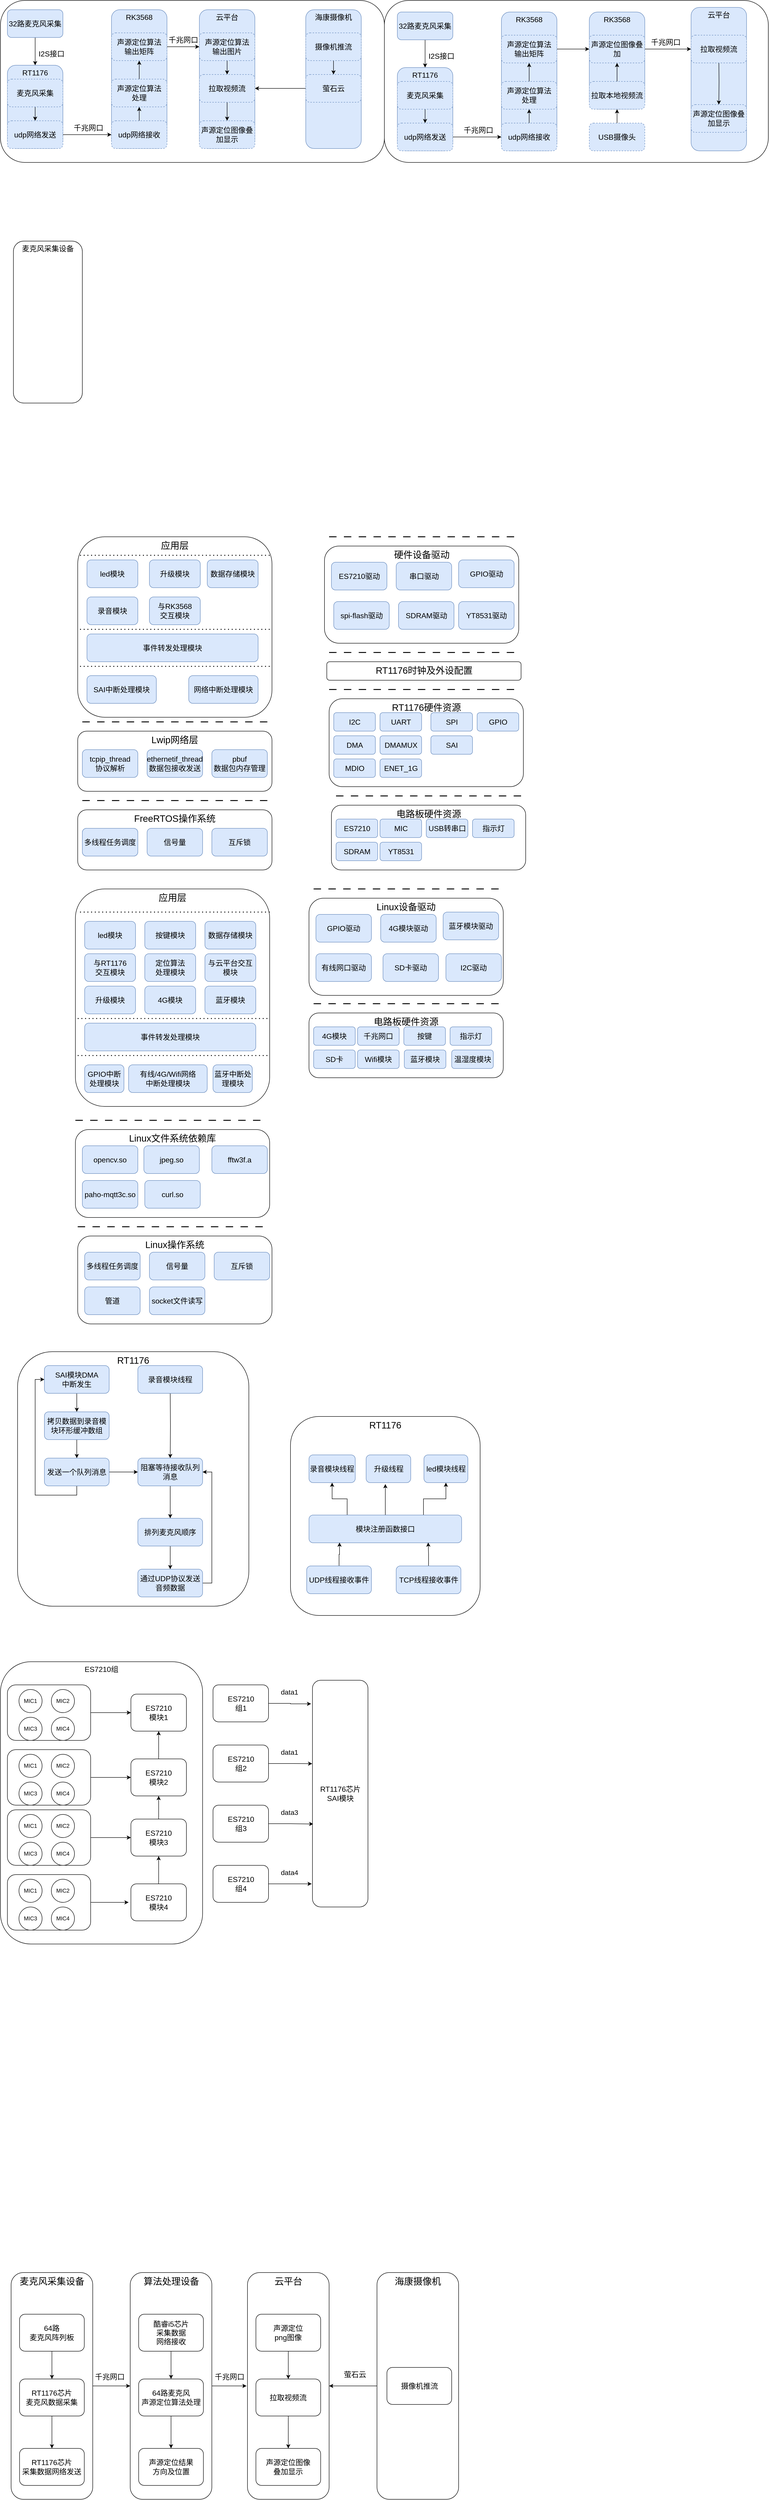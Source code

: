 <mxfile version="21.3.5" type="github">
  <diagram name="第 1 页" id="SKGtHfz4EE8g_Jv6Ql24">
    <mxGraphModel dx="2514" dy="861" grid="1" gridSize="10" guides="1" tooltips="1" connect="1" arrows="1" fold="1" page="1" pageScale="1" pageWidth="827" pageHeight="1169" math="0" shadow="0">
      <root>
        <mxCell id="0" />
        <mxCell id="1" parent="0" />
        <mxCell id="0iMLNUh1rzV7FVRTZrC5-33" value="&lt;span style=&quot;font-size: 16px;&quot;&gt;ES7210组&lt;br&gt;&lt;/span&gt;" style="rounded=1;whiteSpace=wrap;html=1;verticalAlign=top;" vertex="1" parent="1">
          <mxGeometry x="-827" y="3600" width="437" height="610" as="geometry" />
        </mxCell>
        <mxCell id="pUKFL5h7S0owQCvHCEkm-30" style="edgeStyle=orthogonalEdgeStyle;rounded=0;orthogonalLoop=1;jettySize=auto;html=1;entryX=0;entryY=0.5;entryDx=0;entryDy=0;" parent="1" source="pUKFL5h7S0owQCvHCEkm-6" target="pUKFL5h7S0owQCvHCEkm-29" edge="1">
          <mxGeometry relative="1" as="geometry" />
        </mxCell>
        <mxCell id="pUKFL5h7S0owQCvHCEkm-6" value="&lt;span style=&quot;font-size: 20px;&quot;&gt;&lt;br&gt;&lt;/span&gt;" style="rounded=1;whiteSpace=wrap;html=1;verticalAlign=top;" parent="1" vertex="1">
          <mxGeometry x="-812" y="3650" width="180" height="120" as="geometry" />
        </mxCell>
        <mxCell id="6IRPAobaThImXXzAXcsa-7" value="" style="rounded=1;whiteSpace=wrap;html=1;" parent="1" vertex="1">
          <mxGeometry x="-827" y="10" width="830" height="350" as="geometry" />
        </mxCell>
        <mxCell id="6IRPAobaThImXXzAXcsa-9" style="edgeStyle=orthogonalEdgeStyle;rounded=0;orthogonalLoop=1;jettySize=auto;html=1;entryX=0.5;entryY=0;entryDx=0;entryDy=0;" parent="1" source="6IRPAobaThImXXzAXcsa-8" edge="1">
          <mxGeometry relative="1" as="geometry">
            <mxPoint x="-752" y="150" as="targetPoint" />
          </mxGeometry>
        </mxCell>
        <mxCell id="6IRPAobaThImXXzAXcsa-8" value="&lt;font style=&quot;font-size: 16px;&quot;&gt;32路麦克风采集&lt;/font&gt;" style="rounded=1;whiteSpace=wrap;html=1;fillColor=#dae8fc;strokeColor=#6c8ebf;" parent="1" vertex="1">
          <mxGeometry x="-812" y="30" width="120" height="60" as="geometry" />
        </mxCell>
        <mxCell id="6IRPAobaThImXXzAXcsa-28" value="&lt;div style=&quot;&quot;&gt;&lt;span style=&quot;font-size: 16px;&quot;&gt;I2S接口&lt;/span&gt;&lt;/div&gt;" style="text;html=1;align=center;verticalAlign=middle;resizable=0;points=[];autosize=1;strokeColor=none;fillColor=none;" parent="1" vertex="1">
          <mxGeometry x="-757" y="110" width="80" height="30" as="geometry" />
        </mxCell>
        <mxCell id="6IRPAobaThImXXzAXcsa-29" style="edgeStyle=orthogonalEdgeStyle;rounded=0;orthogonalLoop=1;jettySize=auto;html=1;exitX=0.5;exitY=1;exitDx=0;exitDy=0;" parent="1" edge="1">
          <mxGeometry relative="1" as="geometry">
            <mxPoint x="-537" y="240" as="sourcePoint" />
            <mxPoint x="-537" y="240" as="targetPoint" />
          </mxGeometry>
        </mxCell>
        <mxCell id="6IRPAobaThImXXzAXcsa-30" value="&lt;font style=&quot;font-size: 16px;&quot;&gt;RT1176&lt;/font&gt;" style="rounded=1;whiteSpace=wrap;html=1;fillColor=#dae8fc;strokeColor=#6c8ebf;verticalAlign=top;" parent="1" vertex="1">
          <mxGeometry x="-812" y="150" width="120" height="180" as="geometry" />
        </mxCell>
        <mxCell id="6IRPAobaThImXXzAXcsa-33" style="edgeStyle=orthogonalEdgeStyle;rounded=0;orthogonalLoop=1;jettySize=auto;html=1;entryX=0.5;entryY=0;entryDx=0;entryDy=0;" parent="1" source="6IRPAobaThImXXzAXcsa-31" target="6IRPAobaThImXXzAXcsa-32" edge="1">
          <mxGeometry relative="1" as="geometry" />
        </mxCell>
        <mxCell id="6IRPAobaThImXXzAXcsa-31" value="&lt;span style=&quot;font-size: 16px;&quot;&gt;麦克风采集&lt;/span&gt;" style="rounded=1;whiteSpace=wrap;html=1;dashed=1;fillColor=#dae8fc;strokeColor=#6c8ebf;" parent="1" vertex="1">
          <mxGeometry x="-812" y="180" width="120" height="60" as="geometry" />
        </mxCell>
        <mxCell id="6IRPAobaThImXXzAXcsa-38" style="edgeStyle=orthogonalEdgeStyle;rounded=0;orthogonalLoop=1;jettySize=auto;html=1;exitX=1;exitY=0.5;exitDx=0;exitDy=0;" parent="1" source="6IRPAobaThImXXzAXcsa-32" target="6IRPAobaThImXXzAXcsa-35" edge="1">
          <mxGeometry relative="1" as="geometry" />
        </mxCell>
        <mxCell id="6IRPAobaThImXXzAXcsa-32" value="&lt;span style=&quot;font-size: 16px;&quot;&gt;udp网络发送&lt;/span&gt;" style="rounded=1;whiteSpace=wrap;html=1;dashed=1;fillColor=#dae8fc;strokeColor=#6c8ebf;" parent="1" vertex="1">
          <mxGeometry x="-812" y="270" width="120" height="60" as="geometry" />
        </mxCell>
        <mxCell id="6IRPAobaThImXXzAXcsa-34" value="&lt;font style=&quot;font-size: 16px;&quot;&gt;RK3568&lt;/font&gt;" style="rounded=1;whiteSpace=wrap;html=1;fillColor=#dae8fc;strokeColor=#6c8ebf;verticalAlign=top;" parent="1" vertex="1">
          <mxGeometry x="-587" y="30" width="120" height="300" as="geometry" />
        </mxCell>
        <mxCell id="6IRPAobaThImXXzAXcsa-42" style="edgeStyle=orthogonalEdgeStyle;rounded=0;orthogonalLoop=1;jettySize=auto;html=1;exitX=0.5;exitY=0;exitDx=0;exitDy=0;" parent="1" source="6IRPAobaThImXXzAXcsa-35" target="6IRPAobaThImXXzAXcsa-40" edge="1">
          <mxGeometry relative="1" as="geometry" />
        </mxCell>
        <mxCell id="6IRPAobaThImXXzAXcsa-35" value="&lt;span style=&quot;font-size: 16px;&quot;&gt;udp网络接收&lt;/span&gt;" style="rounded=1;whiteSpace=wrap;html=1;dashed=1;fillColor=#dae8fc;strokeColor=#6c8ebf;" parent="1" vertex="1">
          <mxGeometry x="-587" y="270" width="120" height="60" as="geometry" />
        </mxCell>
        <mxCell id="6IRPAobaThImXXzAXcsa-39" value="&lt;div style=&quot;&quot;&gt;&lt;span style=&quot;font-size: 16px;&quot;&gt;千兆网口&lt;/span&gt;&lt;/div&gt;" style="text;html=1;align=center;verticalAlign=middle;resizable=0;points=[];autosize=1;strokeColor=none;fillColor=none;" parent="1" vertex="1">
          <mxGeometry x="-682" y="270" width="90" height="30" as="geometry" />
        </mxCell>
        <mxCell id="6IRPAobaThImXXzAXcsa-44" style="edgeStyle=orthogonalEdgeStyle;rounded=0;orthogonalLoop=1;jettySize=auto;html=1;exitX=0.5;exitY=0;exitDx=0;exitDy=0;entryX=0.5;entryY=1;entryDx=0;entryDy=0;" parent="1" source="6IRPAobaThImXXzAXcsa-40" target="6IRPAobaThImXXzAXcsa-43" edge="1">
          <mxGeometry relative="1" as="geometry" />
        </mxCell>
        <mxCell id="6IRPAobaThImXXzAXcsa-40" value="&lt;span style=&quot;font-size: 16px;&quot;&gt;声源定位算法&lt;br&gt;处理&lt;br&gt;&lt;/span&gt;" style="rounded=1;whiteSpace=wrap;html=1;dashed=1;fillColor=#dae8fc;strokeColor=#6c8ebf;" parent="1" vertex="1">
          <mxGeometry x="-587" y="180" width="120" height="60" as="geometry" />
        </mxCell>
        <mxCell id="6IRPAobaThImXXzAXcsa-47" style="edgeStyle=orthogonalEdgeStyle;rounded=0;orthogonalLoop=1;jettySize=auto;html=1;" parent="1" source="6IRPAobaThImXXzAXcsa-43" target="6IRPAobaThImXXzAXcsa-46" edge="1">
          <mxGeometry relative="1" as="geometry" />
        </mxCell>
        <mxCell id="6IRPAobaThImXXzAXcsa-43" value="&lt;span style=&quot;font-size: 16px;&quot;&gt;声源定位算法&lt;br&gt;输出矩阵&lt;br&gt;&lt;/span&gt;" style="rounded=1;whiteSpace=wrap;html=1;dashed=1;fillColor=#dae8fc;strokeColor=#6c8ebf;" parent="1" vertex="1">
          <mxGeometry x="-587" y="80" width="120" height="60" as="geometry" />
        </mxCell>
        <mxCell id="6IRPAobaThImXXzAXcsa-45" value="&lt;font style=&quot;font-size: 16px;&quot;&gt;云平台&lt;/font&gt;" style="rounded=1;whiteSpace=wrap;html=1;fillColor=#dae8fc;strokeColor=#6c8ebf;verticalAlign=top;" parent="1" vertex="1">
          <mxGeometry x="-397" y="30" width="120" height="300" as="geometry" />
        </mxCell>
        <mxCell id="6IRPAobaThImXXzAXcsa-55" style="edgeStyle=orthogonalEdgeStyle;rounded=0;orthogonalLoop=1;jettySize=auto;html=1;exitX=0.5;exitY=1;exitDx=0;exitDy=0;" parent="1" source="6IRPAobaThImXXzAXcsa-46" target="6IRPAobaThImXXzAXcsa-50" edge="1">
          <mxGeometry relative="1" as="geometry" />
        </mxCell>
        <mxCell id="6IRPAobaThImXXzAXcsa-46" value="&lt;span style=&quot;font-size: 16px;&quot;&gt;声源定位算法&lt;br&gt;输出图片&lt;br&gt;&lt;/span&gt;" style="rounded=1;whiteSpace=wrap;html=1;dashed=1;fillColor=#dae8fc;strokeColor=#6c8ebf;" parent="1" vertex="1">
          <mxGeometry x="-397" y="80" width="120" height="60" as="geometry" />
        </mxCell>
        <mxCell id="6IRPAobaThImXXzAXcsa-48" value="&lt;div style=&quot;&quot;&gt;&lt;span style=&quot;font-size: 16px;&quot;&gt;千兆网口&lt;/span&gt;&lt;/div&gt;" style="text;html=1;align=center;verticalAlign=middle;resizable=0;points=[];autosize=1;strokeColor=none;fillColor=none;" parent="1" vertex="1">
          <mxGeometry x="-477" y="80" width="90" height="30" as="geometry" />
        </mxCell>
        <mxCell id="6IRPAobaThImXXzAXcsa-49" value="&lt;font style=&quot;font-size: 16px;&quot;&gt;海康摄像机&lt;/font&gt;" style="rounded=1;whiteSpace=wrap;html=1;fillColor=#dae8fc;strokeColor=#6c8ebf;verticalAlign=top;" parent="1" vertex="1">
          <mxGeometry x="-167" y="30" width="120" height="300" as="geometry" />
        </mxCell>
        <mxCell id="6IRPAobaThImXXzAXcsa-57" style="edgeStyle=orthogonalEdgeStyle;rounded=0;orthogonalLoop=1;jettySize=auto;html=1;exitX=0.5;exitY=1;exitDx=0;exitDy=0;" parent="1" source="6IRPAobaThImXXzAXcsa-50" target="6IRPAobaThImXXzAXcsa-56" edge="1">
          <mxGeometry relative="1" as="geometry" />
        </mxCell>
        <mxCell id="6IRPAobaThImXXzAXcsa-50" value="&lt;span style=&quot;font-size: 16px;&quot;&gt;拉取视频流&lt;br&gt;&lt;/span&gt;" style="rounded=1;whiteSpace=wrap;html=1;dashed=1;fillColor=#dae8fc;strokeColor=#6c8ebf;" parent="1" vertex="1">
          <mxGeometry x="-397" y="170" width="120" height="60" as="geometry" />
        </mxCell>
        <mxCell id="6IRPAobaThImXXzAXcsa-54" style="edgeStyle=orthogonalEdgeStyle;rounded=0;orthogonalLoop=1;jettySize=auto;html=1;exitX=0;exitY=0.5;exitDx=0;exitDy=0;" parent="1" source="6IRPAobaThImXXzAXcsa-51" target="6IRPAobaThImXXzAXcsa-50" edge="1">
          <mxGeometry relative="1" as="geometry" />
        </mxCell>
        <mxCell id="6IRPAobaThImXXzAXcsa-51" value="&lt;span style=&quot;font-size: 16px;&quot;&gt;萤石云&lt;br&gt;&lt;/span&gt;" style="rounded=1;whiteSpace=wrap;html=1;dashed=1;fillColor=#dae8fc;strokeColor=#6c8ebf;" parent="1" vertex="1">
          <mxGeometry x="-167" y="170" width="120" height="60" as="geometry" />
        </mxCell>
        <mxCell id="6IRPAobaThImXXzAXcsa-53" style="edgeStyle=orthogonalEdgeStyle;rounded=0;orthogonalLoop=1;jettySize=auto;html=1;exitX=0.5;exitY=1;exitDx=0;exitDy=0;entryX=0.5;entryY=0;entryDx=0;entryDy=0;" parent="1" source="6IRPAobaThImXXzAXcsa-52" target="6IRPAobaThImXXzAXcsa-51" edge="1">
          <mxGeometry relative="1" as="geometry" />
        </mxCell>
        <mxCell id="6IRPAobaThImXXzAXcsa-52" value="&lt;font style=&quot;font-size: 16px;&quot;&gt;摄像机推流&lt;/font&gt;" style="rounded=1;whiteSpace=wrap;html=1;dashed=1;fillColor=#dae8fc;strokeColor=#6c8ebf;" parent="1" vertex="1">
          <mxGeometry x="-167" y="80" width="120" height="60" as="geometry" />
        </mxCell>
        <mxCell id="6IRPAobaThImXXzAXcsa-56" value="&lt;span style=&quot;font-size: 16px;&quot;&gt;声源定位图像叠加显示&lt;br&gt;&lt;/span&gt;" style="rounded=1;whiteSpace=wrap;html=1;dashed=1;fillColor=#dae8fc;strokeColor=#6c8ebf;" parent="1" vertex="1">
          <mxGeometry x="-397" y="270" width="120" height="60" as="geometry" />
        </mxCell>
        <mxCell id="6IRPAobaThImXXzAXcsa-58" value="" style="rounded=1;whiteSpace=wrap;html=1;" parent="1" vertex="1">
          <mxGeometry x="3" y="10" width="830" height="350" as="geometry" />
        </mxCell>
        <mxCell id="6IRPAobaThImXXzAXcsa-59" style="edgeStyle=orthogonalEdgeStyle;rounded=0;orthogonalLoop=1;jettySize=auto;html=1;entryX=0.5;entryY=0;entryDx=0;entryDy=0;" parent="1" source="6IRPAobaThImXXzAXcsa-60" edge="1">
          <mxGeometry relative="1" as="geometry">
            <mxPoint x="91" y="155" as="targetPoint" />
          </mxGeometry>
        </mxCell>
        <mxCell id="6IRPAobaThImXXzAXcsa-60" value="&lt;font style=&quot;font-size: 16px;&quot;&gt;32路麦克风采集&lt;/font&gt;" style="rounded=1;whiteSpace=wrap;html=1;fillColor=#dae8fc;strokeColor=#6c8ebf;" parent="1" vertex="1">
          <mxGeometry x="31" y="35" width="120" height="60" as="geometry" />
        </mxCell>
        <mxCell id="6IRPAobaThImXXzAXcsa-61" value="&lt;div style=&quot;&quot;&gt;&lt;span style=&quot;font-size: 16px;&quot;&gt;I2S接口&lt;/span&gt;&lt;/div&gt;" style="text;html=1;align=center;verticalAlign=middle;resizable=0;points=[];autosize=1;strokeColor=none;fillColor=none;" parent="1" vertex="1">
          <mxGeometry x="86" y="115" width="80" height="30" as="geometry" />
        </mxCell>
        <mxCell id="6IRPAobaThImXXzAXcsa-62" style="edgeStyle=orthogonalEdgeStyle;rounded=0;orthogonalLoop=1;jettySize=auto;html=1;exitX=0.5;exitY=1;exitDx=0;exitDy=0;" parent="1" edge="1">
          <mxGeometry relative="1" as="geometry">
            <mxPoint x="306" y="245" as="sourcePoint" />
            <mxPoint x="306" y="245" as="targetPoint" />
          </mxGeometry>
        </mxCell>
        <mxCell id="6IRPAobaThImXXzAXcsa-63" value="&lt;font style=&quot;font-size: 16px;&quot;&gt;RT1176&lt;/font&gt;" style="rounded=1;whiteSpace=wrap;html=1;fillColor=#dae8fc;strokeColor=#6c8ebf;verticalAlign=top;" parent="1" vertex="1">
          <mxGeometry x="31" y="155" width="120" height="180" as="geometry" />
        </mxCell>
        <mxCell id="6IRPAobaThImXXzAXcsa-64" style="edgeStyle=orthogonalEdgeStyle;rounded=0;orthogonalLoop=1;jettySize=auto;html=1;entryX=0.5;entryY=0;entryDx=0;entryDy=0;" parent="1" source="6IRPAobaThImXXzAXcsa-65" target="6IRPAobaThImXXzAXcsa-67" edge="1">
          <mxGeometry relative="1" as="geometry" />
        </mxCell>
        <mxCell id="6IRPAobaThImXXzAXcsa-65" value="&lt;span style=&quot;font-size: 16px;&quot;&gt;麦克风采集&lt;/span&gt;" style="rounded=1;whiteSpace=wrap;html=1;dashed=1;fillColor=#dae8fc;strokeColor=#6c8ebf;" parent="1" vertex="1">
          <mxGeometry x="31" y="185" width="120" height="60" as="geometry" />
        </mxCell>
        <mxCell id="6IRPAobaThImXXzAXcsa-66" style="edgeStyle=orthogonalEdgeStyle;rounded=0;orthogonalLoop=1;jettySize=auto;html=1;exitX=1;exitY=0.5;exitDx=0;exitDy=0;" parent="1" source="6IRPAobaThImXXzAXcsa-67" target="6IRPAobaThImXXzAXcsa-70" edge="1">
          <mxGeometry relative="1" as="geometry" />
        </mxCell>
        <mxCell id="6IRPAobaThImXXzAXcsa-67" value="&lt;span style=&quot;font-size: 16px;&quot;&gt;udp网络发送&lt;/span&gt;" style="rounded=1;whiteSpace=wrap;html=1;dashed=1;fillColor=#dae8fc;strokeColor=#6c8ebf;" parent="1" vertex="1">
          <mxGeometry x="31" y="275" width="120" height="60" as="geometry" />
        </mxCell>
        <mxCell id="6IRPAobaThImXXzAXcsa-68" value="&lt;font style=&quot;font-size: 16px;&quot;&gt;RK3568&lt;/font&gt;" style="rounded=1;whiteSpace=wrap;html=1;fillColor=#dae8fc;strokeColor=#6c8ebf;verticalAlign=top;" parent="1" vertex="1">
          <mxGeometry x="256" y="35" width="120" height="300" as="geometry" />
        </mxCell>
        <mxCell id="6IRPAobaThImXXzAXcsa-69" style="edgeStyle=orthogonalEdgeStyle;rounded=0;orthogonalLoop=1;jettySize=auto;html=1;exitX=0.5;exitY=0;exitDx=0;exitDy=0;" parent="1" source="6IRPAobaThImXXzAXcsa-70" target="6IRPAobaThImXXzAXcsa-73" edge="1">
          <mxGeometry relative="1" as="geometry" />
        </mxCell>
        <mxCell id="6IRPAobaThImXXzAXcsa-70" value="&lt;span style=&quot;font-size: 16px;&quot;&gt;udp网络接收&lt;/span&gt;" style="rounded=1;whiteSpace=wrap;html=1;dashed=1;fillColor=#dae8fc;strokeColor=#6c8ebf;" parent="1" vertex="1">
          <mxGeometry x="256" y="275" width="120" height="60" as="geometry" />
        </mxCell>
        <mxCell id="6IRPAobaThImXXzAXcsa-71" value="&lt;div style=&quot;&quot;&gt;&lt;span style=&quot;font-size: 16px;&quot;&gt;千兆网口&lt;/span&gt;&lt;/div&gt;" style="text;html=1;align=center;verticalAlign=middle;resizable=0;points=[];autosize=1;strokeColor=none;fillColor=none;" parent="1" vertex="1">
          <mxGeometry x="161" y="275" width="90" height="30" as="geometry" />
        </mxCell>
        <mxCell id="6IRPAobaThImXXzAXcsa-72" style="edgeStyle=orthogonalEdgeStyle;rounded=0;orthogonalLoop=1;jettySize=auto;html=1;exitX=0.5;exitY=0;exitDx=0;exitDy=0;entryX=0.5;entryY=1;entryDx=0;entryDy=0;" parent="1" source="6IRPAobaThImXXzAXcsa-73" target="6IRPAobaThImXXzAXcsa-75" edge="1">
          <mxGeometry relative="1" as="geometry" />
        </mxCell>
        <mxCell id="6IRPAobaThImXXzAXcsa-73" value="&lt;span style=&quot;font-size: 16px;&quot;&gt;声源定位算法&lt;br&gt;处理&lt;br&gt;&lt;/span&gt;" style="rounded=1;whiteSpace=wrap;html=1;dashed=1;fillColor=#dae8fc;strokeColor=#6c8ebf;" parent="1" vertex="1">
          <mxGeometry x="256" y="185" width="120" height="60" as="geometry" />
        </mxCell>
        <mxCell id="6IRPAobaThImXXzAXcsa-94" style="edgeStyle=orthogonalEdgeStyle;rounded=0;orthogonalLoop=1;jettySize=auto;html=1;exitX=1;exitY=0.5;exitDx=0;exitDy=0;" parent="1" source="6IRPAobaThImXXzAXcsa-75" target="6IRPAobaThImXXzAXcsa-93" edge="1">
          <mxGeometry relative="1" as="geometry" />
        </mxCell>
        <mxCell id="6IRPAobaThImXXzAXcsa-75" value="&lt;span style=&quot;font-size: 16px;&quot;&gt;声源定位算法&lt;br&gt;输出矩阵&lt;br&gt;&lt;/span&gt;" style="rounded=1;whiteSpace=wrap;html=1;dashed=1;fillColor=#dae8fc;strokeColor=#6c8ebf;" parent="1" vertex="1">
          <mxGeometry x="256" y="85" width="120" height="60" as="geometry" />
        </mxCell>
        <mxCell id="6IRPAobaThImXXzAXcsa-76" value="&lt;font style=&quot;font-size: 16px;&quot;&gt;云平台&lt;/font&gt;" style="rounded=1;whiteSpace=wrap;html=1;fillColor=#dae8fc;strokeColor=#6c8ebf;verticalAlign=top;" parent="1" vertex="1">
          <mxGeometry x="666" y="25" width="120" height="310" as="geometry" />
        </mxCell>
        <mxCell id="6IRPAobaThImXXzAXcsa-79" value="&lt;div style=&quot;&quot;&gt;&lt;span style=&quot;font-size: 16px;&quot;&gt;千兆网口&lt;/span&gt;&lt;/div&gt;" style="text;html=1;align=center;verticalAlign=middle;resizable=0;points=[];autosize=1;strokeColor=none;fillColor=none;" parent="1" vertex="1">
          <mxGeometry x="566" y="85" width="90" height="30" as="geometry" />
        </mxCell>
        <mxCell id="6IRPAobaThImXXzAXcsa-81" style="edgeStyle=orthogonalEdgeStyle;rounded=0;orthogonalLoop=1;jettySize=auto;html=1;exitX=0.5;exitY=1;exitDx=0;exitDy=0;" parent="1" target="6IRPAobaThImXXzAXcsa-87" edge="1">
          <mxGeometry relative="1" as="geometry">
            <mxPoint x="726" y="135" as="sourcePoint" />
          </mxGeometry>
        </mxCell>
        <mxCell id="6IRPAobaThImXXzAXcsa-87" value="&lt;span style=&quot;font-size: 16px;&quot;&gt;声源定位图像叠加显示&lt;br&gt;&lt;/span&gt;" style="rounded=1;whiteSpace=wrap;html=1;dashed=1;fillColor=#dae8fc;strokeColor=#6c8ebf;" parent="1" vertex="1">
          <mxGeometry x="666" y="235" width="120" height="60" as="geometry" />
        </mxCell>
        <mxCell id="6IRPAobaThImXXzAXcsa-92" value="&lt;font style=&quot;font-size: 16px;&quot;&gt;RK3568&lt;/font&gt;" style="rounded=1;whiteSpace=wrap;html=1;fillColor=#dae8fc;strokeColor=#6c8ebf;verticalAlign=top;" parent="1" vertex="1">
          <mxGeometry x="446" y="35" width="120" height="210" as="geometry" />
        </mxCell>
        <mxCell id="6IRPAobaThImXXzAXcsa-97" style="edgeStyle=orthogonalEdgeStyle;rounded=0;orthogonalLoop=1;jettySize=auto;html=1;exitX=1;exitY=0.5;exitDx=0;exitDy=0;" parent="1" source="6IRPAobaThImXXzAXcsa-93" target="6IRPAobaThImXXzAXcsa-95" edge="1">
          <mxGeometry relative="1" as="geometry" />
        </mxCell>
        <mxCell id="6IRPAobaThImXXzAXcsa-93" value="&lt;span style=&quot;font-size: 16px;&quot;&gt;声源定位图像叠加&lt;br&gt;&lt;/span&gt;" style="rounded=1;whiteSpace=wrap;html=1;dashed=1;fillColor=#dae8fc;strokeColor=#6c8ebf;" parent="1" vertex="1">
          <mxGeometry x="446" y="85" width="120" height="60" as="geometry" />
        </mxCell>
        <mxCell id="6IRPAobaThImXXzAXcsa-95" value="&lt;span style=&quot;font-size: 16px;&quot;&gt;拉取视频流&lt;br&gt;&lt;/span&gt;" style="rounded=1;whiteSpace=wrap;html=1;dashed=1;fillColor=#dae8fc;strokeColor=#6c8ebf;" parent="1" vertex="1">
          <mxGeometry x="666" y="85" width="120" height="60" as="geometry" />
        </mxCell>
        <mxCell id="6IRPAobaThImXXzAXcsa-101" style="edgeStyle=orthogonalEdgeStyle;rounded=0;orthogonalLoop=1;jettySize=auto;html=1;exitX=0.5;exitY=0;exitDx=0;exitDy=0;entryX=0.5;entryY=1;entryDx=0;entryDy=0;" parent="1" source="6IRPAobaThImXXzAXcsa-98" target="6IRPAobaThImXXzAXcsa-93" edge="1">
          <mxGeometry relative="1" as="geometry" />
        </mxCell>
        <mxCell id="6IRPAobaThImXXzAXcsa-98" value="&lt;span style=&quot;font-size: 16px;&quot;&gt;拉取本地视频流&lt;br&gt;&lt;/span&gt;" style="rounded=1;whiteSpace=wrap;html=1;dashed=1;fillColor=#dae8fc;strokeColor=#6c8ebf;" parent="1" vertex="1">
          <mxGeometry x="446" y="185" width="120" height="60" as="geometry" />
        </mxCell>
        <mxCell id="6IRPAobaThImXXzAXcsa-100" style="edgeStyle=orthogonalEdgeStyle;rounded=0;orthogonalLoop=1;jettySize=auto;html=1;exitX=0.5;exitY=0;exitDx=0;exitDy=0;entryX=0.5;entryY=1;entryDx=0;entryDy=0;" parent="1" source="6IRPAobaThImXXzAXcsa-99" target="6IRPAobaThImXXzAXcsa-98" edge="1">
          <mxGeometry relative="1" as="geometry" />
        </mxCell>
        <mxCell id="6IRPAobaThImXXzAXcsa-99" value="&lt;span style=&quot;font-size: 16px;&quot;&gt;USB摄像头&lt;br&gt;&lt;/span&gt;" style="rounded=1;whiteSpace=wrap;html=1;dashed=1;fillColor=#dae8fc;strokeColor=#6c8ebf;" parent="1" vertex="1">
          <mxGeometry x="446" y="275" width="120" height="60" as="geometry" />
        </mxCell>
        <mxCell id="6IRPAobaThImXXzAXcsa-103" value="&lt;font style=&quot;font-size: 20px;&quot;&gt;应用层&lt;/font&gt;" style="rounded=1;whiteSpace=wrap;html=1;verticalAlign=top;" parent="1" vertex="1">
          <mxGeometry x="-660" y="1169" width="420" height="390" as="geometry" />
        </mxCell>
        <mxCell id="6IRPAobaThImXXzAXcsa-106" value="" style="endArrow=none;dashed=1;html=1;dashPattern=8 8;strokeWidth=2;rounded=0;" parent="1" edge="1">
          <mxGeometry width="50" height="50" relative="1" as="geometry">
            <mxPoint x="-650" y="1569" as="sourcePoint" />
            <mxPoint x="-250" y="1569" as="targetPoint" />
          </mxGeometry>
        </mxCell>
        <mxCell id="6IRPAobaThImXXzAXcsa-107" value="&lt;font style=&quot;font-size: 20px;&quot;&gt;Lwip网络层&lt;/font&gt;" style="rounded=1;whiteSpace=wrap;html=1;verticalAlign=top;" parent="1" vertex="1">
          <mxGeometry x="-660" y="1589" width="420" height="130" as="geometry" />
        </mxCell>
        <mxCell id="6IRPAobaThImXXzAXcsa-108" value="" style="endArrow=none;dashed=1;html=1;dashPattern=8 8;strokeWidth=2;rounded=0;" parent="1" edge="1">
          <mxGeometry width="50" height="50" relative="1" as="geometry">
            <mxPoint x="-650" y="1739" as="sourcePoint" />
            <mxPoint x="-250" y="1739" as="targetPoint" />
          </mxGeometry>
        </mxCell>
        <mxCell id="6IRPAobaThImXXzAXcsa-109" value="&lt;span style=&quot;font-size: 20px;&quot;&gt;FreeRTOS操作系统&lt;br&gt;&lt;br&gt;&lt;/span&gt;" style="rounded=1;whiteSpace=wrap;html=1;verticalAlign=top;" parent="1" vertex="1">
          <mxGeometry x="-660" y="1759" width="420" height="130" as="geometry" />
        </mxCell>
        <mxCell id="6IRPAobaThImXXzAXcsa-110" value="&lt;font style=&quot;font-size: 16px;&quot;&gt;SAI中断处理模块&lt;/font&gt;" style="rounded=1;whiteSpace=wrap;html=1;fillColor=#dae8fc;strokeColor=#6c8ebf;" parent="1" vertex="1">
          <mxGeometry x="-640" y="1469" width="150" height="60" as="geometry" />
        </mxCell>
        <mxCell id="6IRPAobaThImXXzAXcsa-111" value="&lt;font style=&quot;font-size: 16px;&quot;&gt;多线程任务调度&lt;/font&gt;" style="rounded=1;whiteSpace=wrap;html=1;fillColor=#dae8fc;strokeColor=#6c8ebf;" parent="1" vertex="1">
          <mxGeometry x="-650" y="1799" width="120" height="60" as="geometry" />
        </mxCell>
        <mxCell id="6IRPAobaThImXXzAXcsa-112" value="&lt;font style=&quot;font-size: 16px;&quot;&gt;信号量&lt;/font&gt;" style="rounded=1;whiteSpace=wrap;html=1;fillColor=#dae8fc;strokeColor=#6c8ebf;" parent="1" vertex="1">
          <mxGeometry x="-510" y="1799" width="120" height="60" as="geometry" />
        </mxCell>
        <mxCell id="6IRPAobaThImXXzAXcsa-113" value="&lt;font style=&quot;font-size: 16px;&quot;&gt;互斥锁&lt;/font&gt;" style="rounded=1;whiteSpace=wrap;html=1;fillColor=#dae8fc;strokeColor=#6c8ebf;" parent="1" vertex="1">
          <mxGeometry x="-370" y="1799" width="120" height="60" as="geometry" />
        </mxCell>
        <mxCell id="6IRPAobaThImXXzAXcsa-114" value="&lt;font style=&quot;font-size: 16px;&quot;&gt;多线程任务调度&lt;/font&gt;" style="rounded=1;whiteSpace=wrap;html=1;fillColor=#dae8fc;strokeColor=#6c8ebf;" parent="1" vertex="1">
          <mxGeometry x="-650" y="1799" width="120" height="60" as="geometry" />
        </mxCell>
        <mxCell id="6IRPAobaThImXXzAXcsa-115" value="&lt;font style=&quot;font-size: 16px;&quot;&gt;ethernetif_thread&lt;br&gt;数据包接收发送&lt;/font&gt;" style="rounded=1;whiteSpace=wrap;html=1;fillColor=#dae8fc;strokeColor=#6c8ebf;" parent="1" vertex="1">
          <mxGeometry x="-510" y="1629" width="120" height="60" as="geometry" />
        </mxCell>
        <mxCell id="6IRPAobaThImXXzAXcsa-116" value="&lt;font style=&quot;font-size: 16px;&quot;&gt;pbuf&lt;br&gt;数据包内存管理&lt;br&gt;&lt;/font&gt;" style="rounded=1;whiteSpace=wrap;html=1;fillColor=#dae8fc;strokeColor=#6c8ebf;" parent="1" vertex="1">
          <mxGeometry x="-370" y="1629" width="120" height="60" as="geometry" />
        </mxCell>
        <mxCell id="6IRPAobaThImXXzAXcsa-117" value="&lt;span style=&quot;font-size: 16px;&quot;&gt;tcpip_thread&lt;br&gt;协议解析&lt;br&gt;&lt;/span&gt;" style="rounded=1;whiteSpace=wrap;html=1;fillColor=#dae8fc;strokeColor=#6c8ebf;" parent="1" vertex="1">
          <mxGeometry x="-650" y="1629" width="120" height="60" as="geometry" />
        </mxCell>
        <mxCell id="6IRPAobaThImXXzAXcsa-119" value="&lt;font style=&quot;font-size: 16px;&quot;&gt;网络中断处理模块&lt;/font&gt;" style="rounded=1;whiteSpace=wrap;html=1;fillColor=#dae8fc;strokeColor=#6c8ebf;" parent="1" vertex="1">
          <mxGeometry x="-420" y="1469" width="150" height="60" as="geometry" />
        </mxCell>
        <mxCell id="6IRPAobaThImXXzAXcsa-122" value="" style="endArrow=none;dashed=1;html=1;dashPattern=1 3;strokeWidth=2;rounded=0;" parent="1" edge="1">
          <mxGeometry width="50" height="50" relative="1" as="geometry">
            <mxPoint x="-655" y="1449" as="sourcePoint" />
            <mxPoint x="-245" y="1449" as="targetPoint" />
          </mxGeometry>
        </mxCell>
        <mxCell id="6IRPAobaThImXXzAXcsa-123" value="" style="endArrow=none;dashed=1;html=1;dashPattern=1 3;strokeWidth=2;rounded=0;" parent="1" edge="1">
          <mxGeometry width="50" height="50" relative="1" as="geometry">
            <mxPoint x="-655" y="1369" as="sourcePoint" />
            <mxPoint x="-245" y="1369" as="targetPoint" />
          </mxGeometry>
        </mxCell>
        <mxCell id="6IRPAobaThImXXzAXcsa-124" value="&lt;font style=&quot;font-size: 16px;&quot;&gt;事件转发处理模块&lt;/font&gt;" style="rounded=1;whiteSpace=wrap;html=1;fillColor=#dae8fc;strokeColor=#6c8ebf;" parent="1" vertex="1">
          <mxGeometry x="-640" y="1379" width="370" height="60" as="geometry" />
        </mxCell>
        <mxCell id="6IRPAobaThImXXzAXcsa-125" value="" style="endArrow=none;dashed=1;html=1;dashPattern=1 3;strokeWidth=2;rounded=0;" parent="1" edge="1">
          <mxGeometry width="50" height="50" relative="1" as="geometry">
            <mxPoint x="-655" y="1209" as="sourcePoint" />
            <mxPoint x="-245" y="1209" as="targetPoint" />
          </mxGeometry>
        </mxCell>
        <mxCell id="6IRPAobaThImXXzAXcsa-126" value="&lt;font style=&quot;font-size: 16px;&quot;&gt;录音模块&lt;/font&gt;" style="rounded=1;whiteSpace=wrap;html=1;fillColor=#dae8fc;strokeColor=#6c8ebf;" parent="1" vertex="1">
          <mxGeometry x="-640" y="1299" width="110" height="60" as="geometry" />
        </mxCell>
        <mxCell id="6IRPAobaThImXXzAXcsa-127" value="&lt;font style=&quot;font-size: 16px;&quot;&gt;led模块&lt;/font&gt;" style="rounded=1;whiteSpace=wrap;html=1;fillColor=#dae8fc;strokeColor=#6c8ebf;" parent="1" vertex="1">
          <mxGeometry x="-640" y="1219" width="110" height="60" as="geometry" />
        </mxCell>
        <mxCell id="6IRPAobaThImXXzAXcsa-128" value="&lt;font style=&quot;font-size: 16px;&quot;&gt;升级模块&lt;/font&gt;" style="rounded=1;whiteSpace=wrap;html=1;fillColor=#dae8fc;strokeColor=#6c8ebf;" parent="1" vertex="1">
          <mxGeometry x="-505" y="1219" width="110" height="60" as="geometry" />
        </mxCell>
        <mxCell id="6IRPAobaThImXXzAXcsa-129" value="&lt;font style=&quot;font-size: 16px;&quot;&gt;与RK3568&lt;br&gt;交互模块&lt;/font&gt;" style="rounded=1;whiteSpace=wrap;html=1;fillColor=#dae8fc;strokeColor=#6c8ebf;" parent="1" vertex="1">
          <mxGeometry x="-505" y="1299" width="110" height="60" as="geometry" />
        </mxCell>
        <mxCell id="6IRPAobaThImXXzAXcsa-130" value="&lt;font style=&quot;font-size: 16px;&quot;&gt;数据存储模块&lt;/font&gt;" style="rounded=1;whiteSpace=wrap;html=1;fillColor=#dae8fc;strokeColor=#6c8ebf;" parent="1" vertex="1">
          <mxGeometry x="-380" y="1219" width="110" height="60" as="geometry" />
        </mxCell>
        <mxCell id="6IRPAobaThImXXzAXcsa-131" value="" style="endArrow=none;dashed=1;html=1;dashPattern=8 8;strokeWidth=2;rounded=0;" parent="1" edge="1">
          <mxGeometry width="50" height="50" relative="1" as="geometry">
            <mxPoint x="-116.5" y="1169" as="sourcePoint" />
            <mxPoint x="283.5" y="1169" as="targetPoint" />
          </mxGeometry>
        </mxCell>
        <mxCell id="6IRPAobaThImXXzAXcsa-132" value="&lt;span style=&quot;font-size: 20px;&quot;&gt;硬件设备驱动&lt;br&gt;&lt;br&gt;&lt;/span&gt;" style="rounded=1;whiteSpace=wrap;html=1;verticalAlign=top;" parent="1" vertex="1">
          <mxGeometry x="-126.5" y="1189" width="420" height="210" as="geometry" />
        </mxCell>
        <mxCell id="6IRPAobaThImXXzAXcsa-134" value="&lt;font style=&quot;font-size: 16px;&quot;&gt;ES7210驱动&lt;br&gt;&lt;/font&gt;" style="rounded=1;whiteSpace=wrap;html=1;fillColor=#dae8fc;strokeColor=#6c8ebf;" parent="1" vertex="1">
          <mxGeometry x="-111.5" y="1224" width="120" height="60" as="geometry" />
        </mxCell>
        <mxCell id="6IRPAobaThImXXzAXcsa-135" value="&lt;font style=&quot;font-size: 16px;&quot;&gt;串口驱动&lt;br&gt;&lt;/font&gt;" style="rounded=1;whiteSpace=wrap;html=1;fillColor=#dae8fc;strokeColor=#6c8ebf;" parent="1" vertex="1">
          <mxGeometry x="28.5" y="1224" width="120" height="60" as="geometry" />
        </mxCell>
        <mxCell id="6IRPAobaThImXXzAXcsa-136" value="&lt;font style=&quot;font-size: 16px;&quot;&gt;GPIO驱动&lt;br&gt;&lt;/font&gt;" style="rounded=1;whiteSpace=wrap;html=1;fillColor=#dae8fc;strokeColor=#6c8ebf;" parent="1" vertex="1">
          <mxGeometry x="163.5" y="1219" width="120" height="60" as="geometry" />
        </mxCell>
        <mxCell id="6IRPAobaThImXXzAXcsa-137" value="&lt;font style=&quot;font-size: 16px;&quot;&gt;SDRAM驱动&lt;br&gt;&lt;/font&gt;" style="rounded=1;whiteSpace=wrap;html=1;fillColor=#dae8fc;strokeColor=#6c8ebf;" parent="1" vertex="1">
          <mxGeometry x="33.5" y="1309" width="120" height="60" as="geometry" />
        </mxCell>
        <mxCell id="6IRPAobaThImXXzAXcsa-138" value="&lt;font style=&quot;font-size: 16px;&quot;&gt;spi-flash驱动&lt;br&gt;&lt;/font&gt;" style="rounded=1;whiteSpace=wrap;html=1;fillColor=#dae8fc;strokeColor=#6c8ebf;" parent="1" vertex="1">
          <mxGeometry x="-106.5" y="1309" width="120" height="60" as="geometry" />
        </mxCell>
        <mxCell id="6IRPAobaThImXXzAXcsa-139" value="&lt;font style=&quot;font-size: 16px;&quot;&gt;YT8531驱动&lt;br&gt;&lt;/font&gt;" style="rounded=1;whiteSpace=wrap;html=1;fillColor=#dae8fc;strokeColor=#6c8ebf;" parent="1" vertex="1">
          <mxGeometry x="163.5" y="1309" width="120" height="60" as="geometry" />
        </mxCell>
        <mxCell id="6IRPAobaThImXXzAXcsa-141" value="" style="endArrow=none;dashed=1;html=1;dashPattern=8 8;strokeWidth=2;rounded=0;" parent="1" edge="1">
          <mxGeometry width="50" height="50" relative="1" as="geometry">
            <mxPoint x="-116.5" y="1419" as="sourcePoint" />
            <mxPoint x="283.5" y="1419" as="targetPoint" />
          </mxGeometry>
        </mxCell>
        <mxCell id="6IRPAobaThImXXzAXcsa-142" value="&lt;span style=&quot;font-size: 20px;&quot;&gt;RT1176时钟及外设配置&lt;br&gt;&lt;/span&gt;" style="rounded=1;whiteSpace=wrap;html=1;verticalAlign=top;" parent="1" vertex="1">
          <mxGeometry x="-121.5" y="1439" width="420" height="40" as="geometry" />
        </mxCell>
        <mxCell id="6IRPAobaThImXXzAXcsa-143" value="" style="endArrow=none;dashed=1;html=1;dashPattern=8 8;strokeWidth=2;rounded=0;" parent="1" edge="1">
          <mxGeometry width="50" height="50" relative="1" as="geometry">
            <mxPoint x="-116.5" y="1499" as="sourcePoint" />
            <mxPoint x="283.5" y="1499" as="targetPoint" />
          </mxGeometry>
        </mxCell>
        <mxCell id="6IRPAobaThImXXzAXcsa-144" value="&lt;span style=&quot;font-size: 20px;&quot;&gt;RT1176硬件资源&lt;br&gt;&lt;/span&gt;" style="rounded=1;whiteSpace=wrap;html=1;verticalAlign=top;" parent="1" vertex="1">
          <mxGeometry x="-116.5" y="1519" width="420" height="190" as="geometry" />
        </mxCell>
        <mxCell id="6IRPAobaThImXXzAXcsa-145" value="&lt;font style=&quot;font-size: 16px;&quot;&gt;I2C&lt;br&gt;&lt;/font&gt;" style="rounded=1;whiteSpace=wrap;html=1;fillColor=#dae8fc;strokeColor=#6c8ebf;" parent="1" vertex="1">
          <mxGeometry x="-106.5" y="1549" width="90" height="40" as="geometry" />
        </mxCell>
        <mxCell id="6IRPAobaThImXXzAXcsa-146" value="&lt;font style=&quot;font-size: 16px;&quot;&gt;UART&lt;br&gt;&lt;/font&gt;" style="rounded=1;whiteSpace=wrap;html=1;fillColor=#dae8fc;strokeColor=#6c8ebf;" parent="1" vertex="1">
          <mxGeometry x="-6.5" y="1549" width="90" height="40" as="geometry" />
        </mxCell>
        <mxCell id="6IRPAobaThImXXzAXcsa-147" value="&lt;font style=&quot;font-size: 16px;&quot;&gt;SPI&lt;br&gt;&lt;/font&gt;" style="rounded=1;whiteSpace=wrap;html=1;fillColor=#dae8fc;strokeColor=#6c8ebf;" parent="1" vertex="1">
          <mxGeometry x="103.5" y="1549" width="90" height="40" as="geometry" />
        </mxCell>
        <mxCell id="6IRPAobaThImXXzAXcsa-148" value="&lt;font style=&quot;font-size: 16px;&quot;&gt;GPIO&lt;br&gt;&lt;/font&gt;" style="rounded=1;whiteSpace=wrap;html=1;fillColor=#dae8fc;strokeColor=#6c8ebf;" parent="1" vertex="1">
          <mxGeometry x="203.5" y="1549" width="90" height="40" as="geometry" />
        </mxCell>
        <mxCell id="6IRPAobaThImXXzAXcsa-149" value="&lt;font style=&quot;font-size: 16px;&quot;&gt;DMA&lt;br&gt;&lt;/font&gt;" style="rounded=1;whiteSpace=wrap;html=1;fillColor=#dae8fc;strokeColor=#6c8ebf;" parent="1" vertex="1">
          <mxGeometry x="-106.5" y="1599" width="90" height="40" as="geometry" />
        </mxCell>
        <mxCell id="6IRPAobaThImXXzAXcsa-150" value="&lt;font style=&quot;font-size: 16px;&quot;&gt;DMAMUX&lt;br&gt;&lt;/font&gt;" style="rounded=1;whiteSpace=wrap;html=1;fillColor=#dae8fc;strokeColor=#6c8ebf;" parent="1" vertex="1">
          <mxGeometry x="-6.5" y="1599" width="90" height="40" as="geometry" />
        </mxCell>
        <mxCell id="6IRPAobaThImXXzAXcsa-151" value="&lt;font style=&quot;font-size: 16px;&quot;&gt;SAI&lt;br&gt;&lt;/font&gt;" style="rounded=1;whiteSpace=wrap;html=1;fillColor=#dae8fc;strokeColor=#6c8ebf;" parent="1" vertex="1">
          <mxGeometry x="103.5" y="1599" width="90" height="40" as="geometry" />
        </mxCell>
        <mxCell id="6IRPAobaThImXXzAXcsa-153" value="&lt;font style=&quot;font-size: 16px;&quot;&gt;MDIO&lt;br&gt;&lt;/font&gt;" style="rounded=1;whiteSpace=wrap;html=1;fillColor=#dae8fc;strokeColor=#6c8ebf;" parent="1" vertex="1">
          <mxGeometry x="-106.5" y="1649" width="90" height="40" as="geometry" />
        </mxCell>
        <mxCell id="6IRPAobaThImXXzAXcsa-154" value="&lt;font style=&quot;font-size: 16px;&quot;&gt;ENET_1G&lt;br&gt;&lt;/font&gt;" style="rounded=1;whiteSpace=wrap;html=1;fillColor=#dae8fc;strokeColor=#6c8ebf;" parent="1" vertex="1">
          <mxGeometry x="-6.5" y="1649" width="90" height="40" as="geometry" />
        </mxCell>
        <mxCell id="6IRPAobaThImXXzAXcsa-155" value="" style="endArrow=none;dashed=1;html=1;dashPattern=8 8;strokeWidth=2;rounded=0;" parent="1" edge="1">
          <mxGeometry width="50" height="50" relative="1" as="geometry">
            <mxPoint x="-101.5" y="1729" as="sourcePoint" />
            <mxPoint x="298.5" y="1729" as="targetPoint" />
          </mxGeometry>
        </mxCell>
        <mxCell id="6IRPAobaThImXXzAXcsa-156" value="&lt;span style=&quot;font-size: 20px;&quot;&gt;电路板硬件资源&lt;br&gt;&lt;/span&gt;" style="rounded=1;whiteSpace=wrap;html=1;verticalAlign=top;" parent="1" vertex="1">
          <mxGeometry x="-111.5" y="1749" width="420" height="140" as="geometry" />
        </mxCell>
        <mxCell id="6IRPAobaThImXXzAXcsa-157" value="&lt;font style=&quot;font-size: 16px;&quot;&gt;ES7210&lt;br&gt;&lt;/font&gt;" style="rounded=1;whiteSpace=wrap;html=1;fillColor=#dae8fc;strokeColor=#6c8ebf;" parent="1" vertex="1">
          <mxGeometry x="-101.5" y="1779" width="90" height="40" as="geometry" />
        </mxCell>
        <mxCell id="6IRPAobaThImXXzAXcsa-158" value="&lt;font style=&quot;font-size: 16px;&quot;&gt;MIC&lt;br&gt;&lt;/font&gt;" style="rounded=1;whiteSpace=wrap;html=1;fillColor=#dae8fc;strokeColor=#6c8ebf;" parent="1" vertex="1">
          <mxGeometry x="-6.5" y="1779" width="90" height="40" as="geometry" />
        </mxCell>
        <mxCell id="6IRPAobaThImXXzAXcsa-159" value="&lt;font style=&quot;font-size: 16px;&quot;&gt;USB转串口&lt;br&gt;&lt;/font&gt;" style="rounded=1;whiteSpace=wrap;html=1;fillColor=#dae8fc;strokeColor=#6c8ebf;" parent="1" vertex="1">
          <mxGeometry x="93.5" y="1779" width="90" height="40" as="geometry" />
        </mxCell>
        <mxCell id="6IRPAobaThImXXzAXcsa-160" value="&lt;font style=&quot;font-size: 16px;&quot;&gt;指示灯&lt;br&gt;&lt;/font&gt;" style="rounded=1;whiteSpace=wrap;html=1;fillColor=#dae8fc;strokeColor=#6c8ebf;" parent="1" vertex="1">
          <mxGeometry x="193.5" y="1779" width="90" height="40" as="geometry" />
        </mxCell>
        <mxCell id="6IRPAobaThImXXzAXcsa-161" value="&lt;font style=&quot;font-size: 16px;&quot;&gt;SDRAM&lt;br&gt;&lt;/font&gt;" style="rounded=1;whiteSpace=wrap;html=1;fillColor=#dae8fc;strokeColor=#6c8ebf;" parent="1" vertex="1">
          <mxGeometry x="-101.5" y="1829" width="90" height="40" as="geometry" />
        </mxCell>
        <mxCell id="6IRPAobaThImXXzAXcsa-162" value="&lt;font style=&quot;font-size: 16px;&quot;&gt;YT8531&lt;br&gt;&lt;/font&gt;" style="rounded=1;whiteSpace=wrap;html=1;fillColor=#dae8fc;strokeColor=#6c8ebf;" parent="1" vertex="1">
          <mxGeometry x="-6.5" y="1829" width="90" height="40" as="geometry" />
        </mxCell>
        <mxCell id="6IRPAobaThImXXzAXcsa-163" value="&lt;font style=&quot;font-size: 20px;&quot;&gt;应用层&lt;/font&gt;" style="rounded=1;whiteSpace=wrap;html=1;verticalAlign=top;" parent="1" vertex="1">
          <mxGeometry x="-665" y="1930" width="420" height="470" as="geometry" />
        </mxCell>
        <mxCell id="6IRPAobaThImXXzAXcsa-164" value="" style="endArrow=none;dashed=1;html=1;dashPattern=8 8;strokeWidth=2;rounded=0;" parent="1" edge="1">
          <mxGeometry width="50" height="50" relative="1" as="geometry">
            <mxPoint x="-665" y="2430" as="sourcePoint" />
            <mxPoint x="-265" y="2430" as="targetPoint" />
          </mxGeometry>
        </mxCell>
        <mxCell id="6IRPAobaThImXXzAXcsa-165" value="&lt;font style=&quot;font-size: 16px;&quot;&gt;GPIO中断处理模块&lt;/font&gt;" style="rounded=1;whiteSpace=wrap;html=1;fillColor=#dae8fc;strokeColor=#6c8ebf;" parent="1" vertex="1">
          <mxGeometry x="-645" y="2310" width="85" height="60" as="geometry" />
        </mxCell>
        <mxCell id="6IRPAobaThImXXzAXcsa-166" value="&lt;font style=&quot;font-size: 16px;&quot;&gt;有线/4G/Wifi网络&lt;br&gt;中断处理模块&lt;/font&gt;" style="rounded=1;whiteSpace=wrap;html=1;fillColor=#dae8fc;strokeColor=#6c8ebf;" parent="1" vertex="1">
          <mxGeometry x="-550" y="2310" width="170" height="60" as="geometry" />
        </mxCell>
        <mxCell id="6IRPAobaThImXXzAXcsa-167" value="" style="endArrow=none;dashed=1;html=1;dashPattern=1 3;strokeWidth=2;rounded=0;" parent="1" edge="1">
          <mxGeometry width="50" height="50" relative="1" as="geometry">
            <mxPoint x="-660" y="2290" as="sourcePoint" />
            <mxPoint x="-250" y="2290" as="targetPoint" />
          </mxGeometry>
        </mxCell>
        <mxCell id="6IRPAobaThImXXzAXcsa-168" value="" style="endArrow=none;dashed=1;html=1;dashPattern=1 3;strokeWidth=2;rounded=0;" parent="1" edge="1">
          <mxGeometry width="50" height="50" relative="1" as="geometry">
            <mxPoint x="-660" y="2210" as="sourcePoint" />
            <mxPoint x="-250" y="2210" as="targetPoint" />
          </mxGeometry>
        </mxCell>
        <mxCell id="6IRPAobaThImXXzAXcsa-169" value="&lt;font style=&quot;font-size: 16px;&quot;&gt;事件转发处理模块&lt;/font&gt;" style="rounded=1;whiteSpace=wrap;html=1;fillColor=#dae8fc;strokeColor=#6c8ebf;" parent="1" vertex="1">
          <mxGeometry x="-645" y="2220" width="370" height="60" as="geometry" />
        </mxCell>
        <mxCell id="6IRPAobaThImXXzAXcsa-170" value="" style="endArrow=none;dashed=1;html=1;dashPattern=1 3;strokeWidth=2;rounded=0;" parent="1" edge="1">
          <mxGeometry width="50" height="50" relative="1" as="geometry">
            <mxPoint x="-655" y="1980" as="sourcePoint" />
            <mxPoint x="-245" y="1980" as="targetPoint" />
          </mxGeometry>
        </mxCell>
        <mxCell id="6IRPAobaThImXXzAXcsa-172" value="&lt;font style=&quot;font-size: 16px;&quot;&gt;led模块&lt;/font&gt;" style="rounded=1;whiteSpace=wrap;html=1;fillColor=#dae8fc;strokeColor=#6c8ebf;" parent="1" vertex="1">
          <mxGeometry x="-645" y="2000" width="110" height="60" as="geometry" />
        </mxCell>
        <mxCell id="6IRPAobaThImXXzAXcsa-173" value="&lt;font style=&quot;font-size: 16px;&quot;&gt;升级模块&lt;/font&gt;" style="rounded=1;whiteSpace=wrap;html=1;fillColor=#dae8fc;strokeColor=#6c8ebf;" parent="1" vertex="1">
          <mxGeometry x="-645" y="2140" width="110" height="60" as="geometry" />
        </mxCell>
        <mxCell id="6IRPAobaThImXXzAXcsa-174" value="&lt;font style=&quot;font-size: 16px;&quot;&gt;与RT1176&lt;br&gt;交互模块&lt;/font&gt;" style="rounded=1;whiteSpace=wrap;html=1;fillColor=#dae8fc;strokeColor=#6c8ebf;" parent="1" vertex="1">
          <mxGeometry x="-645" y="2070" width="110" height="60" as="geometry" />
        </mxCell>
        <mxCell id="6IRPAobaThImXXzAXcsa-175" value="&lt;font style=&quot;font-size: 16px;&quot;&gt;数据存储模块&lt;/font&gt;" style="rounded=1;whiteSpace=wrap;html=1;fillColor=#dae8fc;strokeColor=#6c8ebf;" parent="1" vertex="1">
          <mxGeometry x="-385" y="2000" width="110" height="60" as="geometry" />
        </mxCell>
        <mxCell id="6IRPAobaThImXXzAXcsa-176" value="&lt;font style=&quot;font-size: 16px;&quot;&gt;按键模块&lt;/font&gt;" style="rounded=1;whiteSpace=wrap;html=1;fillColor=#dae8fc;strokeColor=#6c8ebf;" parent="1" vertex="1">
          <mxGeometry x="-515" y="2000" width="110" height="60" as="geometry" />
        </mxCell>
        <mxCell id="6IRPAobaThImXXzAXcsa-177" value="&lt;font style=&quot;font-size: 16px;&quot;&gt;与云平台交互模块&lt;/font&gt;" style="rounded=1;whiteSpace=wrap;html=1;fillColor=#dae8fc;strokeColor=#6c8ebf;" parent="1" vertex="1">
          <mxGeometry x="-385" y="2070" width="110" height="60" as="geometry" />
        </mxCell>
        <mxCell id="6IRPAobaThImXXzAXcsa-178" value="&lt;font style=&quot;font-size: 16px;&quot;&gt;定位算法&lt;br&gt;处理模块&lt;/font&gt;" style="rounded=1;whiteSpace=wrap;html=1;fillColor=#dae8fc;strokeColor=#6c8ebf;" parent="1" vertex="1">
          <mxGeometry x="-515" y="2070" width="110" height="60" as="geometry" />
        </mxCell>
        <mxCell id="6IRPAobaThImXXzAXcsa-179" value="&lt;font style=&quot;font-size: 16px;&quot;&gt;4G模块&lt;/font&gt;" style="rounded=1;whiteSpace=wrap;html=1;fillColor=#dae8fc;strokeColor=#6c8ebf;" parent="1" vertex="1">
          <mxGeometry x="-515" y="2140" width="110" height="60" as="geometry" />
        </mxCell>
        <mxCell id="6IRPAobaThImXXzAXcsa-180" value="&lt;font style=&quot;font-size: 16px;&quot;&gt;蓝牙模块&lt;/font&gt;" style="rounded=1;whiteSpace=wrap;html=1;fillColor=#dae8fc;strokeColor=#6c8ebf;" parent="1" vertex="1">
          <mxGeometry x="-385" y="2140" width="110" height="60" as="geometry" />
        </mxCell>
        <mxCell id="6IRPAobaThImXXzAXcsa-182" value="&lt;font style=&quot;font-size: 16px;&quot;&gt;蓝牙中断处理模块&lt;/font&gt;" style="rounded=1;whiteSpace=wrap;html=1;fillColor=#dae8fc;strokeColor=#6c8ebf;" parent="1" vertex="1">
          <mxGeometry x="-367.5" y="2310" width="85" height="60" as="geometry" />
        </mxCell>
        <mxCell id="6IRPAobaThImXXzAXcsa-183" value="&lt;span style=&quot;font-size: 20px;&quot;&gt;Linux文件系统依赖库&lt;br&gt;&lt;br&gt;&lt;/span&gt;" style="rounded=1;whiteSpace=wrap;html=1;verticalAlign=top;" parent="1" vertex="1">
          <mxGeometry x="-665" y="2450" width="420" height="190" as="geometry" />
        </mxCell>
        <mxCell id="6IRPAobaThImXXzAXcsa-185" value="&lt;span style=&quot;font-size: 16px;&quot;&gt;fftw3f.a&lt;/span&gt;" style="rounded=1;whiteSpace=wrap;html=1;fillColor=#dae8fc;strokeColor=#6c8ebf;" parent="1" vertex="1">
          <mxGeometry x="-370" y="2485" width="120" height="60" as="geometry" />
        </mxCell>
        <mxCell id="6IRPAobaThImXXzAXcsa-186" value="&lt;span style=&quot;font-size: 16px;&quot;&gt;opencv.so&lt;br style=&quot;font-size: 16px;&quot;&gt;&lt;/span&gt;" style="rounded=1;whiteSpace=wrap;html=1;fillColor=#dae8fc;strokeColor=#6c8ebf;fontSize=16;" parent="1" vertex="1">
          <mxGeometry x="-650" y="2485" width="120" height="60" as="geometry" />
        </mxCell>
        <mxCell id="6IRPAobaThImXXzAXcsa-187" value="paho-mqtt3c.so" style="rounded=1;whiteSpace=wrap;html=1;fillColor=#dae8fc;strokeColor=#6c8ebf;fontSize=16;" parent="1" vertex="1">
          <mxGeometry x="-650" y="2560" width="120" height="60" as="geometry" />
        </mxCell>
        <mxCell id="6IRPAobaThImXXzAXcsa-188" value="&lt;font style=&quot;font-size: 16px;&quot;&gt;curl.so&lt;/font&gt;" style="rounded=1;whiteSpace=wrap;html=1;fillColor=#dae8fc;strokeColor=#6c8ebf;" parent="1" vertex="1">
          <mxGeometry x="-515" y="2560" width="120" height="60" as="geometry" />
        </mxCell>
        <mxCell id="6IRPAobaThImXXzAXcsa-189" value="" style="endArrow=none;dashed=1;html=1;dashPattern=8 8;strokeWidth=2;rounded=0;" parent="1" edge="1">
          <mxGeometry width="50" height="50" relative="1" as="geometry">
            <mxPoint x="-150" y="1930" as="sourcePoint" />
            <mxPoint x="250" y="1930" as="targetPoint" />
          </mxGeometry>
        </mxCell>
        <mxCell id="6IRPAobaThImXXzAXcsa-190" value="&lt;span style=&quot;font-size: 20px;&quot;&gt;Linux设备驱动&lt;br&gt;&lt;br&gt;&lt;/span&gt;" style="rounded=1;whiteSpace=wrap;html=1;verticalAlign=top;" parent="1" vertex="1">
          <mxGeometry x="-160" y="1950" width="420" height="210" as="geometry" />
        </mxCell>
        <mxCell id="6IRPAobaThImXXzAXcsa-191" value="&lt;font style=&quot;font-size: 16px;&quot;&gt;GPIO驱动&lt;br&gt;&lt;/font&gt;" style="rounded=1;whiteSpace=wrap;html=1;fillColor=#dae8fc;strokeColor=#6c8ebf;" parent="1" vertex="1">
          <mxGeometry x="-145" y="1985" width="120" height="60" as="geometry" />
        </mxCell>
        <mxCell id="6IRPAobaThImXXzAXcsa-192" value="&lt;font style=&quot;font-size: 16px;&quot;&gt;4G模块驱动&lt;br&gt;&lt;/font&gt;" style="rounded=1;whiteSpace=wrap;html=1;fillColor=#dae8fc;strokeColor=#6c8ebf;" parent="1" vertex="1">
          <mxGeometry x="-5" y="1985" width="120" height="60" as="geometry" />
        </mxCell>
        <mxCell id="6IRPAobaThImXXzAXcsa-193" value="&lt;font style=&quot;font-size: 16px;&quot;&gt;蓝牙模块驱动&lt;br&gt;&lt;/font&gt;" style="rounded=1;whiteSpace=wrap;html=1;fillColor=#dae8fc;strokeColor=#6c8ebf;" parent="1" vertex="1">
          <mxGeometry x="130" y="1980" width="120" height="60" as="geometry" />
        </mxCell>
        <mxCell id="6IRPAobaThImXXzAXcsa-197" value="" style="endArrow=none;dashed=1;html=1;dashPattern=8 8;strokeWidth=2;rounded=0;" parent="1" edge="1">
          <mxGeometry width="50" height="50" relative="1" as="geometry">
            <mxPoint x="-660" y="2660" as="sourcePoint" />
            <mxPoint x="-260" y="2660" as="targetPoint" />
          </mxGeometry>
        </mxCell>
        <mxCell id="6IRPAobaThImXXzAXcsa-198" value="&lt;span style=&quot;font-size: 20px;&quot;&gt;Linux操作系统&lt;br&gt;&lt;br&gt;&lt;/span&gt;" style="rounded=1;whiteSpace=wrap;html=1;verticalAlign=top;" parent="1" vertex="1">
          <mxGeometry x="-660" y="2680" width="420" height="190" as="geometry" />
        </mxCell>
        <mxCell id="6IRPAobaThImXXzAXcsa-199" value="&lt;font style=&quot;font-size: 16px;&quot;&gt;信号量&lt;/font&gt;" style="rounded=1;whiteSpace=wrap;html=1;fillColor=#dae8fc;strokeColor=#6c8ebf;" parent="1" vertex="1">
          <mxGeometry x="-505" y="2715" width="120" height="60" as="geometry" />
        </mxCell>
        <mxCell id="6IRPAobaThImXXzAXcsa-200" value="&lt;font style=&quot;font-size: 16px;&quot;&gt;互斥锁&lt;/font&gt;" style="rounded=1;whiteSpace=wrap;html=1;fillColor=#dae8fc;strokeColor=#6c8ebf;" parent="1" vertex="1">
          <mxGeometry x="-365" y="2715" width="120" height="60" as="geometry" />
        </mxCell>
        <mxCell id="6IRPAobaThImXXzAXcsa-201" value="&lt;font style=&quot;font-size: 16px;&quot;&gt;多线程任务调度&lt;/font&gt;" style="rounded=1;whiteSpace=wrap;html=1;fillColor=#dae8fc;strokeColor=#6c8ebf;" parent="1" vertex="1">
          <mxGeometry x="-645" y="2715" width="120" height="60" as="geometry" />
        </mxCell>
        <mxCell id="6IRPAobaThImXXzAXcsa-202" value="&lt;font style=&quot;font-size: 16px;&quot;&gt;管道&lt;/font&gt;" style="rounded=1;whiteSpace=wrap;html=1;fillColor=#dae8fc;strokeColor=#6c8ebf;" parent="1" vertex="1">
          <mxGeometry x="-645" y="2790" width="120" height="60" as="geometry" />
        </mxCell>
        <mxCell id="6IRPAobaThImXXzAXcsa-203" value="&lt;font style=&quot;font-size: 16px;&quot;&gt;socket文件读写&lt;/font&gt;" style="rounded=1;whiteSpace=wrap;html=1;fillColor=#dae8fc;strokeColor=#6c8ebf;" parent="1" vertex="1">
          <mxGeometry x="-505" y="2790" width="120" height="60" as="geometry" />
        </mxCell>
        <mxCell id="6IRPAobaThImXXzAXcsa-204" value="&lt;span style=&quot;font-size: 16px;&quot;&gt;jpeg.so&lt;br style=&quot;font-size: 16px;&quot;&gt;&lt;/span&gt;" style="rounded=1;whiteSpace=wrap;html=1;fillColor=#dae8fc;strokeColor=#6c8ebf;fontSize=16;" parent="1" vertex="1">
          <mxGeometry x="-517" y="2485" width="120" height="60" as="geometry" />
        </mxCell>
        <mxCell id="6IRPAobaThImXXzAXcsa-205" value="&lt;font style=&quot;font-size: 16px;&quot;&gt;有线网口驱动&lt;br&gt;&lt;/font&gt;" style="rounded=1;whiteSpace=wrap;html=1;fillColor=#dae8fc;strokeColor=#6c8ebf;" parent="1" vertex="1">
          <mxGeometry x="-145" y="2070" width="120" height="60" as="geometry" />
        </mxCell>
        <mxCell id="6IRPAobaThImXXzAXcsa-206" value="&lt;font style=&quot;font-size: 16px;&quot;&gt;SD卡驱动&lt;br&gt;&lt;/font&gt;" style="rounded=1;whiteSpace=wrap;html=1;fillColor=#dae8fc;strokeColor=#6c8ebf;" parent="1" vertex="1">
          <mxGeometry y="2070" width="120" height="60" as="geometry" />
        </mxCell>
        <mxCell id="6IRPAobaThImXXzAXcsa-207" value="&lt;font style=&quot;font-size: 16px;&quot;&gt;I2C驱动&lt;br&gt;&lt;/font&gt;" style="rounded=1;whiteSpace=wrap;html=1;fillColor=#dae8fc;strokeColor=#6c8ebf;" parent="1" vertex="1">
          <mxGeometry x="136" y="2070" width="120" height="60" as="geometry" />
        </mxCell>
        <mxCell id="6IRPAobaThImXXzAXcsa-208" value="" style="endArrow=none;dashed=1;html=1;dashPattern=8 8;strokeWidth=2;rounded=0;" parent="1" edge="1">
          <mxGeometry width="50" height="50" relative="1" as="geometry">
            <mxPoint x="-150" y="2178" as="sourcePoint" />
            <mxPoint x="250" y="2178" as="targetPoint" />
          </mxGeometry>
        </mxCell>
        <mxCell id="6IRPAobaThImXXzAXcsa-209" value="&lt;span style=&quot;font-size: 20px;&quot;&gt;电路板硬件资源&lt;br&gt;&lt;/span&gt;" style="rounded=1;whiteSpace=wrap;html=1;verticalAlign=top;" parent="1" vertex="1">
          <mxGeometry x="-160" y="2198" width="420" height="140" as="geometry" />
        </mxCell>
        <mxCell id="6IRPAobaThImXXzAXcsa-210" value="&lt;font style=&quot;font-size: 16px;&quot;&gt;4G模块&lt;br&gt;&lt;/font&gt;" style="rounded=1;whiteSpace=wrap;html=1;fillColor=#dae8fc;strokeColor=#6c8ebf;" parent="1" vertex="1">
          <mxGeometry x="-150" y="2228" width="90" height="40" as="geometry" />
        </mxCell>
        <mxCell id="6IRPAobaThImXXzAXcsa-211" value="&lt;font style=&quot;font-size: 16px;&quot;&gt;千兆网口&lt;br&gt;&lt;/font&gt;" style="rounded=1;whiteSpace=wrap;html=1;fillColor=#dae8fc;strokeColor=#6c8ebf;" parent="1" vertex="1">
          <mxGeometry x="-55" y="2228" width="90" height="40" as="geometry" />
        </mxCell>
        <mxCell id="6IRPAobaThImXXzAXcsa-212" value="&lt;font style=&quot;font-size: 16px;&quot;&gt;按键&lt;br&gt;&lt;/font&gt;" style="rounded=1;whiteSpace=wrap;html=1;fillColor=#dae8fc;strokeColor=#6c8ebf;" parent="1" vertex="1">
          <mxGeometry x="45" y="2228" width="90" height="40" as="geometry" />
        </mxCell>
        <mxCell id="6IRPAobaThImXXzAXcsa-213" value="&lt;font style=&quot;font-size: 16px;&quot;&gt;指示灯&lt;br&gt;&lt;/font&gt;" style="rounded=1;whiteSpace=wrap;html=1;fillColor=#dae8fc;strokeColor=#6c8ebf;" parent="1" vertex="1">
          <mxGeometry x="145" y="2228" width="90" height="40" as="geometry" />
        </mxCell>
        <mxCell id="6IRPAobaThImXXzAXcsa-214" value="&lt;font style=&quot;font-size: 16px;&quot;&gt;SD卡&lt;br&gt;&lt;/font&gt;" style="rounded=1;whiteSpace=wrap;html=1;fillColor=#dae8fc;strokeColor=#6c8ebf;" parent="1" vertex="1">
          <mxGeometry x="-150" y="2278" width="90" height="40" as="geometry" />
        </mxCell>
        <mxCell id="6IRPAobaThImXXzAXcsa-215" value="&lt;font style=&quot;font-size: 16px;&quot;&gt;Wifi模块&lt;br&gt;&lt;/font&gt;" style="rounded=1;whiteSpace=wrap;html=1;fillColor=#dae8fc;strokeColor=#6c8ebf;" parent="1" vertex="1">
          <mxGeometry x="-55" y="2278" width="90" height="40" as="geometry" />
        </mxCell>
        <mxCell id="6IRPAobaThImXXzAXcsa-216" value="&lt;font style=&quot;font-size: 16px;&quot;&gt;蓝牙模块&lt;br&gt;&lt;/font&gt;" style="rounded=1;whiteSpace=wrap;html=1;fillColor=#dae8fc;strokeColor=#6c8ebf;" parent="1" vertex="1">
          <mxGeometry x="46" y="2278" width="90" height="40" as="geometry" />
        </mxCell>
        <mxCell id="6IRPAobaThImXXzAXcsa-217" value="&lt;font style=&quot;font-size: 16px;&quot;&gt;温湿度模块&lt;br&gt;&lt;/font&gt;" style="rounded=1;whiteSpace=wrap;html=1;fillColor=#dae8fc;strokeColor=#6c8ebf;" parent="1" vertex="1">
          <mxGeometry x="148.5" y="2278" width="90" height="40" as="geometry" />
        </mxCell>
        <mxCell id="6IRPAobaThImXXzAXcsa-219" value="&lt;span style=&quot;font-size: 20px;&quot;&gt;RT1176&lt;br&gt;&lt;br&gt;&lt;/span&gt;" style="rounded=1;whiteSpace=wrap;html=1;verticalAlign=top;" parent="1" vertex="1">
          <mxGeometry x="-790" y="2930" width="500" height="550" as="geometry" />
        </mxCell>
        <mxCell id="6IRPAobaThImXXzAXcsa-226" style="edgeStyle=orthogonalEdgeStyle;rounded=0;orthogonalLoop=1;jettySize=auto;html=1;exitX=0.5;exitY=1;exitDx=0;exitDy=0;entryX=0.5;entryY=0;entryDx=0;entryDy=0;" parent="1" source="6IRPAobaThImXXzAXcsa-218" target="6IRPAobaThImXXzAXcsa-221" edge="1">
          <mxGeometry relative="1" as="geometry" />
        </mxCell>
        <mxCell id="6IRPAobaThImXXzAXcsa-218" value="&lt;span style=&quot;font-size: 16px;&quot;&gt;SAI模块DMA&lt;br&gt;中断发生&lt;/span&gt;" style="rounded=1;whiteSpace=wrap;html=1;fillColor=#dae8fc;strokeColor=#6c8ebf;" parent="1" vertex="1">
          <mxGeometry x="-732" y="2960" width="140" height="60" as="geometry" />
        </mxCell>
        <mxCell id="6IRPAobaThImXXzAXcsa-225" style="edgeStyle=orthogonalEdgeStyle;rounded=0;orthogonalLoop=1;jettySize=auto;html=1;exitX=0.5;exitY=1;exitDx=0;exitDy=0;" parent="1" source="6IRPAobaThImXXzAXcsa-230" edge="1">
          <mxGeometry relative="1" as="geometry">
            <mxPoint x="-460" y="3290" as="targetPoint" />
          </mxGeometry>
        </mxCell>
        <mxCell id="6IRPAobaThImXXzAXcsa-232" style="edgeStyle=orthogonalEdgeStyle;rounded=0;orthogonalLoop=1;jettySize=auto;html=1;exitX=0.5;exitY=1;exitDx=0;exitDy=0;" parent="1" target="6IRPAobaThImXXzAXcsa-230" edge="1">
          <mxGeometry relative="1" as="geometry">
            <mxPoint x="-460" y="3020" as="sourcePoint" />
          </mxGeometry>
        </mxCell>
        <mxCell id="6IRPAobaThImXXzAXcsa-227" style="edgeStyle=orthogonalEdgeStyle;rounded=0;orthogonalLoop=1;jettySize=auto;html=1;" parent="1" source="6IRPAobaThImXXzAXcsa-221" target="6IRPAobaThImXXzAXcsa-223" edge="1">
          <mxGeometry relative="1" as="geometry" />
        </mxCell>
        <mxCell id="6IRPAobaThImXXzAXcsa-221" value="&lt;span style=&quot;font-size: 16px;&quot;&gt;拷贝数据到录音模块环形缓冲数组&lt;br&gt;&lt;/span&gt;" style="rounded=1;whiteSpace=wrap;html=1;fillColor=#dae8fc;strokeColor=#6c8ebf;" parent="1" vertex="1">
          <mxGeometry x="-732" y="3060" width="140" height="60" as="geometry" />
        </mxCell>
        <mxCell id="6IRPAobaThImXXzAXcsa-228" style="edgeStyle=orthogonalEdgeStyle;rounded=0;orthogonalLoop=1;jettySize=auto;html=1;exitX=0.5;exitY=1;exitDx=0;exitDy=0;entryX=0;entryY=0.5;entryDx=0;entryDy=0;" parent="1" source="6IRPAobaThImXXzAXcsa-223" target="6IRPAobaThImXXzAXcsa-218" edge="1">
          <mxGeometry relative="1" as="geometry" />
        </mxCell>
        <mxCell id="6IRPAobaThImXXzAXcsa-234" style="edgeStyle=orthogonalEdgeStyle;rounded=0;orthogonalLoop=1;jettySize=auto;html=1;exitX=1;exitY=0.5;exitDx=0;exitDy=0;" parent="1" source="6IRPAobaThImXXzAXcsa-223" target="6IRPAobaThImXXzAXcsa-230" edge="1">
          <mxGeometry relative="1" as="geometry" />
        </mxCell>
        <mxCell id="6IRPAobaThImXXzAXcsa-223" value="&lt;span style=&quot;font-size: 16px;&quot;&gt;发送一个队列消息&lt;br&gt;&lt;/span&gt;" style="rounded=1;whiteSpace=wrap;html=1;fillColor=#dae8fc;strokeColor=#6c8ebf;" parent="1" vertex="1">
          <mxGeometry x="-732" y="3160" width="140" height="60" as="geometry" />
        </mxCell>
        <mxCell id="6IRPAobaThImXXzAXcsa-230" value="&lt;span style=&quot;font-size: 16px;&quot;&gt;阻塞等待接收队列消息&lt;/span&gt;" style="rounded=1;whiteSpace=wrap;html=1;fillColor=#dae8fc;strokeColor=#6c8ebf;" parent="1" vertex="1">
          <mxGeometry x="-530" y="3160" width="140" height="60" as="geometry" />
        </mxCell>
        <mxCell id="6IRPAobaThImXXzAXcsa-233" value="&lt;span style=&quot;font-size: 16px;&quot;&gt;录音模块线程&lt;/span&gt;" style="rounded=1;whiteSpace=wrap;html=1;fillColor=#dae8fc;strokeColor=#6c8ebf;" parent="1" vertex="1">
          <mxGeometry x="-530" y="2960" width="140" height="60" as="geometry" />
        </mxCell>
        <mxCell id="6IRPAobaThImXXzAXcsa-238" style="edgeStyle=orthogonalEdgeStyle;rounded=0;orthogonalLoop=1;jettySize=auto;html=1;entryX=0.5;entryY=0;entryDx=0;entryDy=0;" parent="1" source="6IRPAobaThImXXzAXcsa-236" target="6IRPAobaThImXXzAXcsa-237" edge="1">
          <mxGeometry relative="1" as="geometry" />
        </mxCell>
        <mxCell id="6IRPAobaThImXXzAXcsa-236" value="&lt;span style=&quot;font-size: 16px;&quot;&gt;排列麦克风顺序&lt;/span&gt;" style="rounded=1;whiteSpace=wrap;html=1;fillColor=#dae8fc;strokeColor=#6c8ebf;" parent="1" vertex="1">
          <mxGeometry x="-530" y="3290" width="140" height="60" as="geometry" />
        </mxCell>
        <mxCell id="6IRPAobaThImXXzAXcsa-240" style="edgeStyle=orthogonalEdgeStyle;rounded=0;orthogonalLoop=1;jettySize=auto;html=1;entryX=1;entryY=0.5;entryDx=0;entryDy=0;" parent="1" source="6IRPAobaThImXXzAXcsa-237" target="6IRPAobaThImXXzAXcsa-230" edge="1">
          <mxGeometry relative="1" as="geometry">
            <Array as="points">
              <mxPoint x="-370" y="3430" />
              <mxPoint x="-370" y="3190" />
            </Array>
          </mxGeometry>
        </mxCell>
        <mxCell id="6IRPAobaThImXXzAXcsa-237" value="&lt;span style=&quot;font-size: 16px;&quot;&gt;通过UDP协议发送音频数据&lt;/span&gt;" style="rounded=1;whiteSpace=wrap;html=1;fillColor=#dae8fc;strokeColor=#6c8ebf;" parent="1" vertex="1">
          <mxGeometry x="-530" y="3400" width="140" height="60" as="geometry" />
        </mxCell>
        <mxCell id="6IRPAobaThImXXzAXcsa-241" value="&lt;span style=&quot;font-size: 20px;&quot;&gt;RT1176&lt;br&gt;&lt;br&gt;&lt;/span&gt;" style="rounded=1;whiteSpace=wrap;html=1;verticalAlign=top;" parent="1" vertex="1">
          <mxGeometry x="-200" y="3070" width="410" height="430" as="geometry" />
        </mxCell>
        <mxCell id="6IRPAobaThImXXzAXcsa-250" value="&lt;span style=&quot;font-size: 16px;&quot;&gt;录音模块线程&lt;br&gt;&lt;/span&gt;" style="rounded=1;whiteSpace=wrap;html=1;fillColor=#dae8fc;strokeColor=#6c8ebf;" parent="1" vertex="1">
          <mxGeometry x="-160" y="3153" width="100" height="60" as="geometry" />
        </mxCell>
        <mxCell id="6IRPAobaThImXXzAXcsa-251" value="&lt;span style=&quot;font-size: 16px;&quot;&gt;升级线程&lt;/span&gt;" style="rounded=1;whiteSpace=wrap;html=1;fillColor=#dae8fc;strokeColor=#6c8ebf;" parent="1" vertex="1">
          <mxGeometry x="-36.5" y="3153" width="96.5" height="60" as="geometry" />
        </mxCell>
        <mxCell id="6IRPAobaThImXXzAXcsa-261" style="edgeStyle=orthogonalEdgeStyle;rounded=0;orthogonalLoop=1;jettySize=auto;html=1;exitX=0.25;exitY=0;exitDx=0;exitDy=0;entryX=0.5;entryY=1;entryDx=0;entryDy=0;" parent="1" source="6IRPAobaThImXXzAXcsa-254" target="6IRPAobaThImXXzAXcsa-250" edge="1">
          <mxGeometry relative="1" as="geometry" />
        </mxCell>
        <mxCell id="6IRPAobaThImXXzAXcsa-262" style="edgeStyle=orthogonalEdgeStyle;rounded=0;orthogonalLoop=1;jettySize=auto;html=1;exitX=0.5;exitY=0;exitDx=0;exitDy=0;entryX=0.431;entryY=1.051;entryDx=0;entryDy=0;entryPerimeter=0;" parent="1" source="6IRPAobaThImXXzAXcsa-254" target="6IRPAobaThImXXzAXcsa-251" edge="1">
          <mxGeometry relative="1" as="geometry" />
        </mxCell>
        <mxCell id="6IRPAobaThImXXzAXcsa-263" style="edgeStyle=orthogonalEdgeStyle;rounded=0;orthogonalLoop=1;jettySize=auto;html=1;exitX=0.75;exitY=0;exitDx=0;exitDy=0;entryX=0.5;entryY=1;entryDx=0;entryDy=0;" parent="1" source="6IRPAobaThImXXzAXcsa-254" target="6IRPAobaThImXXzAXcsa-258" edge="1">
          <mxGeometry relative="1" as="geometry" />
        </mxCell>
        <mxCell id="6IRPAobaThImXXzAXcsa-254" value="&lt;span style=&quot;font-size: 16px;&quot;&gt;模块注册函数接口&lt;/span&gt;" style="rounded=1;whiteSpace=wrap;html=1;fillColor=#dae8fc;strokeColor=#6c8ebf;" parent="1" vertex="1">
          <mxGeometry x="-160" y="3283" width="330" height="60" as="geometry" />
        </mxCell>
        <mxCell id="6IRPAobaThImXXzAXcsa-260" style="edgeStyle=orthogonalEdgeStyle;rounded=0;orthogonalLoop=1;jettySize=auto;html=1;exitX=0.5;exitY=0;exitDx=0;exitDy=0;entryX=0.781;entryY=0.989;entryDx=0;entryDy=0;entryPerimeter=0;" parent="1" source="6IRPAobaThImXXzAXcsa-256" target="6IRPAobaThImXXzAXcsa-254" edge="1">
          <mxGeometry relative="1" as="geometry" />
        </mxCell>
        <mxCell id="6IRPAobaThImXXzAXcsa-256" value="&lt;span style=&quot;font-size: 16px;&quot;&gt;TCP线程接收事件&lt;/span&gt;" style="rounded=1;whiteSpace=wrap;html=1;fillColor=#dae8fc;strokeColor=#6c8ebf;" parent="1" vertex="1">
          <mxGeometry x="28.5" y="3393" width="140" height="60" as="geometry" />
        </mxCell>
        <mxCell id="6IRPAobaThImXXzAXcsa-259" style="edgeStyle=orthogonalEdgeStyle;rounded=0;orthogonalLoop=1;jettySize=auto;html=1;exitX=0.5;exitY=0;exitDx=0;exitDy=0;entryX=0.2;entryY=0.989;entryDx=0;entryDy=0;entryPerimeter=0;" parent="1" source="6IRPAobaThImXXzAXcsa-257" target="6IRPAobaThImXXzAXcsa-254" edge="1">
          <mxGeometry relative="1" as="geometry" />
        </mxCell>
        <mxCell id="6IRPAobaThImXXzAXcsa-257" value="&lt;span style=&quot;font-size: 16px;&quot;&gt;UDP线程接收事件&lt;br&gt;&lt;/span&gt;" style="rounded=1;whiteSpace=wrap;html=1;fillColor=#dae8fc;strokeColor=#6c8ebf;" parent="1" vertex="1">
          <mxGeometry x="-165" y="3393" width="140" height="60" as="geometry" />
        </mxCell>
        <mxCell id="6IRPAobaThImXXzAXcsa-258" value="&lt;span style=&quot;font-size: 16px;&quot;&gt;led模块线程&lt;br&gt;&lt;/span&gt;" style="rounded=1;whiteSpace=wrap;html=1;fillColor=#dae8fc;strokeColor=#6c8ebf;" parent="1" vertex="1">
          <mxGeometry x="88.5" y="3153" width="95" height="60" as="geometry" />
        </mxCell>
        <mxCell id="pUKFL5h7S0owQCvHCEkm-2" value="MIC1" style="ellipse;whiteSpace=wrap;html=1;aspect=fixed;" parent="1" vertex="1">
          <mxGeometry x="-787" y="3660" width="50" height="50" as="geometry" />
        </mxCell>
        <mxCell id="pUKFL5h7S0owQCvHCEkm-3" value="MIC3" style="ellipse;whiteSpace=wrap;html=1;aspect=fixed;" parent="1" vertex="1">
          <mxGeometry x="-787" y="3720" width="50" height="50" as="geometry" />
        </mxCell>
        <mxCell id="pUKFL5h7S0owQCvHCEkm-4" value="MIC4" style="ellipse;whiteSpace=wrap;html=1;aspect=fixed;" parent="1" vertex="1">
          <mxGeometry x="-717" y="3720" width="50" height="50" as="geometry" />
        </mxCell>
        <mxCell id="pUKFL5h7S0owQCvHCEkm-5" value="MIC2" style="ellipse;whiteSpace=wrap;html=1;aspect=fixed;" parent="1" vertex="1">
          <mxGeometry x="-717" y="3660" width="50" height="50" as="geometry" />
        </mxCell>
        <mxCell id="pUKFL5h7S0owQCvHCEkm-27" style="edgeStyle=orthogonalEdgeStyle;rounded=0;orthogonalLoop=1;jettySize=auto;html=1;entryX=0;entryY=0.5;entryDx=0;entryDy=0;" parent="1" source="pUKFL5h7S0owQCvHCEkm-7" target="pUKFL5h7S0owQCvHCEkm-8" edge="1">
          <mxGeometry relative="1" as="geometry" />
        </mxCell>
        <mxCell id="pUKFL5h7S0owQCvHCEkm-7" value="&lt;span style=&quot;font-size: 20px;&quot;&gt;&lt;br&gt;&lt;/span&gt;" style="rounded=1;whiteSpace=wrap;html=1;verticalAlign=top;" parent="1" vertex="1">
          <mxGeometry x="-812" y="3790" width="180" height="120" as="geometry" />
        </mxCell>
        <mxCell id="pUKFL5h7S0owQCvHCEkm-35" style="edgeStyle=orthogonalEdgeStyle;rounded=0;orthogonalLoop=1;jettySize=auto;html=1;entryX=0.5;entryY=1;entryDx=0;entryDy=0;" parent="1" source="pUKFL5h7S0owQCvHCEkm-8" target="pUKFL5h7S0owQCvHCEkm-29" edge="1">
          <mxGeometry relative="1" as="geometry" />
        </mxCell>
        <mxCell id="pUKFL5h7S0owQCvHCEkm-8" value="&lt;span style=&quot;font-size: 16px;&quot;&gt;ES7210&lt;br&gt;模块2&lt;br&gt;&lt;/span&gt;" style="rounded=1;whiteSpace=wrap;html=1;verticalAlign=middle;" parent="1" vertex="1">
          <mxGeometry x="-545" y="3810" width="120" height="80" as="geometry" />
        </mxCell>
        <mxCell id="pUKFL5h7S0owQCvHCEkm-9" value="MIC1" style="ellipse;whiteSpace=wrap;html=1;aspect=fixed;" parent="1" vertex="1">
          <mxGeometry x="-787" y="3800" width="50" height="50" as="geometry" />
        </mxCell>
        <mxCell id="pUKFL5h7S0owQCvHCEkm-10" value="MIC3" style="ellipse;whiteSpace=wrap;html=1;aspect=fixed;" parent="1" vertex="1">
          <mxGeometry x="-787" y="3860" width="50" height="50" as="geometry" />
        </mxCell>
        <mxCell id="pUKFL5h7S0owQCvHCEkm-11" value="MIC4" style="ellipse;whiteSpace=wrap;html=1;aspect=fixed;" parent="1" vertex="1">
          <mxGeometry x="-717" y="3860" width="50" height="50" as="geometry" />
        </mxCell>
        <mxCell id="pUKFL5h7S0owQCvHCEkm-12" value="MIC2" style="ellipse;whiteSpace=wrap;html=1;aspect=fixed;" parent="1" vertex="1">
          <mxGeometry x="-717" y="3800" width="50" height="50" as="geometry" />
        </mxCell>
        <mxCell id="pUKFL5h7S0owQCvHCEkm-31" style="edgeStyle=orthogonalEdgeStyle;rounded=0;orthogonalLoop=1;jettySize=auto;html=1;entryX=0;entryY=0.5;entryDx=0;entryDy=0;" parent="1" source="pUKFL5h7S0owQCvHCEkm-13" target="pUKFL5h7S0owQCvHCEkm-14" edge="1">
          <mxGeometry relative="1" as="geometry" />
        </mxCell>
        <mxCell id="pUKFL5h7S0owQCvHCEkm-13" value="&lt;span style=&quot;font-size: 20px;&quot;&gt;&lt;br&gt;&lt;/span&gt;" style="rounded=1;whiteSpace=wrap;html=1;verticalAlign=top;" parent="1" vertex="1">
          <mxGeometry x="-812" y="3920" width="180" height="120" as="geometry" />
        </mxCell>
        <mxCell id="pUKFL5h7S0owQCvHCEkm-34" style="edgeStyle=orthogonalEdgeStyle;rounded=0;orthogonalLoop=1;jettySize=auto;html=1;entryX=0.5;entryY=1;entryDx=0;entryDy=0;" parent="1" source="pUKFL5h7S0owQCvHCEkm-14" target="pUKFL5h7S0owQCvHCEkm-8" edge="1">
          <mxGeometry relative="1" as="geometry" />
        </mxCell>
        <mxCell id="pUKFL5h7S0owQCvHCEkm-14" value="&lt;span style=&quot;font-size: 16px;&quot;&gt;ES7210&lt;br&gt;模块3&lt;br&gt;&lt;/span&gt;" style="rounded=1;whiteSpace=wrap;html=1;verticalAlign=middle;" parent="1" vertex="1">
          <mxGeometry x="-545" y="3940" width="120" height="80" as="geometry" />
        </mxCell>
        <mxCell id="pUKFL5h7S0owQCvHCEkm-15" value="MIC1" style="ellipse;whiteSpace=wrap;html=1;aspect=fixed;" parent="1" vertex="1">
          <mxGeometry x="-787" y="3930" width="50" height="50" as="geometry" />
        </mxCell>
        <mxCell id="pUKFL5h7S0owQCvHCEkm-16" value="MIC3" style="ellipse;whiteSpace=wrap;html=1;aspect=fixed;" parent="1" vertex="1">
          <mxGeometry x="-787" y="3990" width="50" height="50" as="geometry" />
        </mxCell>
        <mxCell id="pUKFL5h7S0owQCvHCEkm-17" value="MIC4" style="ellipse;whiteSpace=wrap;html=1;aspect=fixed;" parent="1" vertex="1">
          <mxGeometry x="-717" y="3990" width="50" height="50" as="geometry" />
        </mxCell>
        <mxCell id="pUKFL5h7S0owQCvHCEkm-18" value="MIC2" style="ellipse;whiteSpace=wrap;html=1;aspect=fixed;" parent="1" vertex="1">
          <mxGeometry x="-717" y="3930" width="50" height="50" as="geometry" />
        </mxCell>
        <mxCell id="pUKFL5h7S0owQCvHCEkm-32" style="edgeStyle=orthogonalEdgeStyle;rounded=0;orthogonalLoop=1;jettySize=auto;html=1;" parent="1" source="pUKFL5h7S0owQCvHCEkm-19" edge="1">
          <mxGeometry relative="1" as="geometry">
            <mxPoint x="-550" y="4120" as="targetPoint" />
          </mxGeometry>
        </mxCell>
        <mxCell id="pUKFL5h7S0owQCvHCEkm-19" value="&lt;span style=&quot;font-size: 20px;&quot;&gt;&lt;br&gt;&lt;/span&gt;" style="rounded=1;whiteSpace=wrap;html=1;verticalAlign=top;" parent="1" vertex="1">
          <mxGeometry x="-812" y="4060" width="180" height="120" as="geometry" />
        </mxCell>
        <mxCell id="pUKFL5h7S0owQCvHCEkm-33" style="edgeStyle=orthogonalEdgeStyle;rounded=0;orthogonalLoop=1;jettySize=auto;html=1;entryX=0.5;entryY=1;entryDx=0;entryDy=0;" parent="1" source="pUKFL5h7S0owQCvHCEkm-20" target="pUKFL5h7S0owQCvHCEkm-14" edge="1">
          <mxGeometry relative="1" as="geometry" />
        </mxCell>
        <mxCell id="pUKFL5h7S0owQCvHCEkm-20" value="&lt;span style=&quot;font-size: 16px;&quot;&gt;ES7210&lt;br&gt;模块4&lt;br&gt;&lt;/span&gt;" style="rounded=1;whiteSpace=wrap;html=1;verticalAlign=middle;" parent="1" vertex="1">
          <mxGeometry x="-545" y="4080" width="120" height="80" as="geometry" />
        </mxCell>
        <mxCell id="pUKFL5h7S0owQCvHCEkm-21" value="MIC1" style="ellipse;whiteSpace=wrap;html=1;aspect=fixed;" parent="1" vertex="1">
          <mxGeometry x="-787" y="4070" width="50" height="50" as="geometry" />
        </mxCell>
        <mxCell id="pUKFL5h7S0owQCvHCEkm-22" value="MIC3" style="ellipse;whiteSpace=wrap;html=1;aspect=fixed;" parent="1" vertex="1">
          <mxGeometry x="-787" y="4130" width="50" height="50" as="geometry" />
        </mxCell>
        <mxCell id="pUKFL5h7S0owQCvHCEkm-23" value="MIC4" style="ellipse;whiteSpace=wrap;html=1;aspect=fixed;" parent="1" vertex="1">
          <mxGeometry x="-717" y="4130" width="50" height="50" as="geometry" />
        </mxCell>
        <mxCell id="pUKFL5h7S0owQCvHCEkm-24" value="MIC2" style="ellipse;whiteSpace=wrap;html=1;aspect=fixed;" parent="1" vertex="1">
          <mxGeometry x="-717" y="4070" width="50" height="50" as="geometry" />
        </mxCell>
        <mxCell id="pUKFL5h7S0owQCvHCEkm-29" value="&lt;span style=&quot;font-size: 16px;&quot;&gt;ES7210&lt;br&gt;模块1&lt;br&gt;&lt;/span&gt;" style="rounded=1;whiteSpace=wrap;html=1;verticalAlign=middle;" parent="1" vertex="1">
          <mxGeometry x="-545" y="3670" width="120" height="80" as="geometry" />
        </mxCell>
        <mxCell id="pUKFL5h7S0owQCvHCEkm-39" value="&lt;font style=&quot;font-size: 15px;&quot;&gt;data1&lt;/font&gt;" style="text;strokeColor=none;align=center;fillColor=none;html=1;verticalAlign=middle;whiteSpace=wrap;rounded=0;" parent="1" vertex="1">
          <mxGeometry x="-232.5" y="3780" width="60" height="30" as="geometry" />
        </mxCell>
        <mxCell id="0iMLNUh1rzV7FVRTZrC5-1" value="&lt;font style=&quot;font-size: 16px;&quot;&gt;麦克风采集设备&lt;/font&gt;" style="rounded=1;whiteSpace=wrap;html=1;verticalAlign=top;" vertex="1" parent="1">
          <mxGeometry x="-799" y="530" width="149" height="350" as="geometry" />
        </mxCell>
        <mxCell id="0iMLNUh1rzV7FVRTZrC5-22" style="edgeStyle=orthogonalEdgeStyle;rounded=0;orthogonalLoop=1;jettySize=auto;html=1;entryX=0;entryY=0.5;entryDx=0;entryDy=0;" edge="1" parent="1" source="0iMLNUh1rzV7FVRTZrC5-2" target="0iMLNUh1rzV7FVRTZrC5-10">
          <mxGeometry relative="1" as="geometry" />
        </mxCell>
        <mxCell id="0iMLNUh1rzV7FVRTZrC5-2" value="&lt;font style=&quot;font-size: 20px;&quot;&gt;麦克风采集设备&lt;/font&gt;" style="rounded=1;whiteSpace=wrap;html=1;verticalAlign=top;" vertex="1" parent="1">
          <mxGeometry x="-804" y="4920" width="176.5" height="490" as="geometry" />
        </mxCell>
        <mxCell id="0iMLNUh1rzV7FVRTZrC5-8" style="edgeStyle=orthogonalEdgeStyle;rounded=0;orthogonalLoop=1;jettySize=auto;html=1;" edge="1" parent="1" source="0iMLNUh1rzV7FVRTZrC5-3" target="0iMLNUh1rzV7FVRTZrC5-6">
          <mxGeometry relative="1" as="geometry" />
        </mxCell>
        <mxCell id="0iMLNUh1rzV7FVRTZrC5-3" value="&lt;span style=&quot;font-size: 16px;&quot;&gt;64路&lt;br&gt;麦克风阵列板&lt;br&gt;&lt;/span&gt;" style="rounded=1;whiteSpace=wrap;html=1;verticalAlign=middle;" vertex="1" parent="1">
          <mxGeometry x="-785.75" y="5010" width="140" height="80" as="geometry" />
        </mxCell>
        <mxCell id="0iMLNUh1rzV7FVRTZrC5-9" style="edgeStyle=orthogonalEdgeStyle;rounded=0;orthogonalLoop=1;jettySize=auto;html=1;" edge="1" parent="1" source="0iMLNUh1rzV7FVRTZrC5-6" target="0iMLNUh1rzV7FVRTZrC5-7">
          <mxGeometry relative="1" as="geometry" />
        </mxCell>
        <mxCell id="0iMLNUh1rzV7FVRTZrC5-6" value="&lt;span style=&quot;font-size: 16px;&quot;&gt;RT1176芯片&lt;br&gt;麦克风数据采集&lt;br&gt;&lt;/span&gt;" style="rounded=1;whiteSpace=wrap;html=1;verticalAlign=middle;" vertex="1" parent="1">
          <mxGeometry x="-785.75" y="5150" width="140" height="80" as="geometry" />
        </mxCell>
        <mxCell id="0iMLNUh1rzV7FVRTZrC5-7" value="&lt;span style=&quot;font-size: 16px;&quot;&gt;RT1176芯片&lt;br&gt;采集数据网络发送&lt;br&gt;&lt;/span&gt;" style="rounded=1;whiteSpace=wrap;html=1;verticalAlign=middle;" vertex="1" parent="1">
          <mxGeometry x="-785.75" y="5300" width="140" height="80" as="geometry" />
        </mxCell>
        <mxCell id="0iMLNUh1rzV7FVRTZrC5-23" style="edgeStyle=orthogonalEdgeStyle;rounded=0;orthogonalLoop=1;jettySize=auto;html=1;" edge="1" parent="1" source="0iMLNUh1rzV7FVRTZrC5-10">
          <mxGeometry relative="1" as="geometry">
            <mxPoint x="-295" y="5165.0" as="targetPoint" />
          </mxGeometry>
        </mxCell>
        <mxCell id="0iMLNUh1rzV7FVRTZrC5-10" value="&lt;font style=&quot;font-size: 20px;&quot;&gt;算法处理设备&lt;/font&gt;" style="rounded=1;whiteSpace=wrap;html=1;verticalAlign=top;" vertex="1" parent="1">
          <mxGeometry x="-546.5" y="4920" width="176.5" height="490" as="geometry" />
        </mxCell>
        <mxCell id="0iMLNUh1rzV7FVRTZrC5-11" style="edgeStyle=orthogonalEdgeStyle;rounded=0;orthogonalLoop=1;jettySize=auto;html=1;" edge="1" parent="1" source="0iMLNUh1rzV7FVRTZrC5-12" target="0iMLNUh1rzV7FVRTZrC5-14">
          <mxGeometry relative="1" as="geometry" />
        </mxCell>
        <mxCell id="0iMLNUh1rzV7FVRTZrC5-12" value="&lt;span style=&quot;font-size: 16px;&quot;&gt;酷睿i5芯片&lt;br&gt;采集数据&lt;br&gt;网络接收&lt;br&gt;&lt;/span&gt;" style="rounded=1;whiteSpace=wrap;html=1;verticalAlign=middle;" vertex="1" parent="1">
          <mxGeometry x="-528.25" y="5010" width="140" height="80" as="geometry" />
        </mxCell>
        <mxCell id="0iMLNUh1rzV7FVRTZrC5-13" style="edgeStyle=orthogonalEdgeStyle;rounded=0;orthogonalLoop=1;jettySize=auto;html=1;" edge="1" parent="1" source="0iMLNUh1rzV7FVRTZrC5-14" target="0iMLNUh1rzV7FVRTZrC5-15">
          <mxGeometry relative="1" as="geometry" />
        </mxCell>
        <mxCell id="0iMLNUh1rzV7FVRTZrC5-14" value="&lt;span style=&quot;font-size: 16px;&quot;&gt;64路麦克风&lt;br&gt;声源定位算法处理&lt;br&gt;&lt;/span&gt;" style="rounded=1;whiteSpace=wrap;html=1;verticalAlign=middle;" vertex="1" parent="1">
          <mxGeometry x="-528.25" y="5150" width="140" height="80" as="geometry" />
        </mxCell>
        <mxCell id="0iMLNUh1rzV7FVRTZrC5-15" value="&lt;span style=&quot;font-size: 16px;&quot;&gt;声源定位结果&lt;br&gt;方向及位置&lt;br&gt;&lt;/span&gt;" style="rounded=1;whiteSpace=wrap;html=1;verticalAlign=middle;" vertex="1" parent="1">
          <mxGeometry x="-528.25" y="5300" width="140" height="80" as="geometry" />
        </mxCell>
        <mxCell id="0iMLNUh1rzV7FVRTZrC5-16" value="&lt;font style=&quot;font-size: 20px;&quot;&gt;云平台&lt;/font&gt;" style="rounded=1;whiteSpace=wrap;html=1;verticalAlign=top;" vertex="1" parent="1">
          <mxGeometry x="-293" y="4920" width="176.5" height="490" as="geometry" />
        </mxCell>
        <mxCell id="0iMLNUh1rzV7FVRTZrC5-17" style="edgeStyle=orthogonalEdgeStyle;rounded=0;orthogonalLoop=1;jettySize=auto;html=1;" edge="1" parent="1" source="0iMLNUh1rzV7FVRTZrC5-18" target="0iMLNUh1rzV7FVRTZrC5-20">
          <mxGeometry relative="1" as="geometry" />
        </mxCell>
        <mxCell id="0iMLNUh1rzV7FVRTZrC5-18" value="&lt;span style=&quot;font-size: 16px;&quot;&gt;声源定位&lt;br&gt;png图像&lt;br&gt;&lt;/span&gt;" style="rounded=1;whiteSpace=wrap;html=1;verticalAlign=middle;" vertex="1" parent="1">
          <mxGeometry x="-274.75" y="5010" width="140" height="80" as="geometry" />
        </mxCell>
        <mxCell id="0iMLNUh1rzV7FVRTZrC5-19" style="edgeStyle=orthogonalEdgeStyle;rounded=0;orthogonalLoop=1;jettySize=auto;html=1;" edge="1" parent="1" source="0iMLNUh1rzV7FVRTZrC5-20" target="0iMLNUh1rzV7FVRTZrC5-21">
          <mxGeometry relative="1" as="geometry" />
        </mxCell>
        <mxCell id="0iMLNUh1rzV7FVRTZrC5-20" value="&lt;span style=&quot;font-size: 16px;&quot;&gt;拉取视频流&lt;br&gt;&lt;/span&gt;" style="rounded=1;whiteSpace=wrap;html=1;verticalAlign=middle;" vertex="1" parent="1">
          <mxGeometry x="-274.75" y="5150" width="140" height="80" as="geometry" />
        </mxCell>
        <mxCell id="0iMLNUh1rzV7FVRTZrC5-21" value="&lt;span style=&quot;font-size: 16px;&quot;&gt;声源定位图像&lt;br&gt;叠加显示&lt;br&gt;&lt;/span&gt;" style="rounded=1;whiteSpace=wrap;html=1;verticalAlign=middle;" vertex="1" parent="1">
          <mxGeometry x="-274.75" y="5300" width="140" height="80" as="geometry" />
        </mxCell>
        <mxCell id="0iMLNUh1rzV7FVRTZrC5-25" value="&lt;div style=&quot;&quot;&gt;&lt;span style=&quot;font-size: 16px;&quot;&gt;千兆网口&lt;/span&gt;&lt;/div&gt;" style="text;html=1;align=center;verticalAlign=middle;resizable=0;points=[];autosize=1;strokeColor=none;fillColor=none;" vertex="1" parent="1">
          <mxGeometry x="-636.5" y="5130" width="90" height="30" as="geometry" />
        </mxCell>
        <mxCell id="0iMLNUh1rzV7FVRTZrC5-26" value="&lt;div style=&quot;&quot;&gt;&lt;span style=&quot;font-size: 16px;&quot;&gt;千兆网口&lt;/span&gt;&lt;/div&gt;" style="text;html=1;align=center;verticalAlign=middle;resizable=0;points=[];autosize=1;strokeColor=none;fillColor=none;" vertex="1" parent="1">
          <mxGeometry x="-377.5" y="5130" width="90" height="30" as="geometry" />
        </mxCell>
        <mxCell id="0iMLNUh1rzV7FVRTZrC5-31" style="edgeStyle=orthogonalEdgeStyle;rounded=0;orthogonalLoop=1;jettySize=auto;html=1;entryX=1;entryY=0.5;entryDx=0;entryDy=0;" edge="1" parent="1" source="0iMLNUh1rzV7FVRTZrC5-29" target="0iMLNUh1rzV7FVRTZrC5-16">
          <mxGeometry relative="1" as="geometry" />
        </mxCell>
        <mxCell id="0iMLNUh1rzV7FVRTZrC5-29" value="&lt;font style=&quot;font-size: 20px;&quot;&gt;海康摄像机&lt;/font&gt;" style="rounded=1;whiteSpace=wrap;html=1;verticalAlign=top;" vertex="1" parent="1">
          <mxGeometry x="-13" y="4920" width="176.5" height="490" as="geometry" />
        </mxCell>
        <mxCell id="0iMLNUh1rzV7FVRTZrC5-30" value="&lt;span style=&quot;font-size: 16px;&quot;&gt;摄像机推流&lt;br&gt;&lt;/span&gt;" style="rounded=1;whiteSpace=wrap;html=1;verticalAlign=middle;" vertex="1" parent="1">
          <mxGeometry x="8.5" y="5125" width="140" height="80" as="geometry" />
        </mxCell>
        <mxCell id="0iMLNUh1rzV7FVRTZrC5-32" value="&lt;div style=&quot;&quot;&gt;&lt;span style=&quot;font-size: 16px;&quot;&gt;萤石云&lt;/span&gt;&lt;/div&gt;" style="text;html=1;align=center;verticalAlign=middle;resizable=0;points=[];autosize=1;strokeColor=none;fillColor=none;" vertex="1" parent="1">
          <mxGeometry x="-96.5" y="5125" width="70" height="30" as="geometry" />
        </mxCell>
        <mxCell id="0iMLNUh1rzV7FVRTZrC5-34" style="edgeStyle=orthogonalEdgeStyle;rounded=0;orthogonalLoop=1;jettySize=auto;html=1;exitX=0.5;exitY=1;exitDx=0;exitDy=0;" edge="1" parent="1" source="0iMLNUh1rzV7FVRTZrC5-33" target="0iMLNUh1rzV7FVRTZrC5-33">
          <mxGeometry relative="1" as="geometry" />
        </mxCell>
        <mxCell id="0iMLNUh1rzV7FVRTZrC5-43" style="edgeStyle=orthogonalEdgeStyle;rounded=0;orthogonalLoop=1;jettySize=auto;html=1;entryX=-0.024;entryY=0.104;entryDx=0;entryDy=0;entryPerimeter=0;" edge="1" parent="1" source="0iMLNUh1rzV7FVRTZrC5-35" target="0iMLNUh1rzV7FVRTZrC5-39">
          <mxGeometry relative="1" as="geometry" />
        </mxCell>
        <mxCell id="0iMLNUh1rzV7FVRTZrC5-35" value="&lt;span style=&quot;font-size: 16px;&quot;&gt;ES7210&lt;br&gt;组1&lt;br&gt;&lt;/span&gt;" style="rounded=1;whiteSpace=wrap;html=1;verticalAlign=middle;" vertex="1" parent="1">
          <mxGeometry x="-367.5" y="3650" width="120" height="80" as="geometry" />
        </mxCell>
        <mxCell id="0iMLNUh1rzV7FVRTZrC5-42" style="edgeStyle=orthogonalEdgeStyle;rounded=0;orthogonalLoop=1;jettySize=auto;html=1;entryX=-0.004;entryY=0.368;entryDx=0;entryDy=0;entryPerimeter=0;" edge="1" parent="1" source="0iMLNUh1rzV7FVRTZrC5-36" target="0iMLNUh1rzV7FVRTZrC5-39">
          <mxGeometry relative="1" as="geometry" />
        </mxCell>
        <mxCell id="0iMLNUh1rzV7FVRTZrC5-36" value="&lt;span style=&quot;font-size: 16px;&quot;&gt;ES7210&lt;br&gt;组2&lt;br&gt;&lt;/span&gt;" style="rounded=1;whiteSpace=wrap;html=1;verticalAlign=middle;" vertex="1" parent="1">
          <mxGeometry x="-367.5" y="3780" width="120" height="80" as="geometry" />
        </mxCell>
        <mxCell id="0iMLNUh1rzV7FVRTZrC5-44" style="edgeStyle=orthogonalEdgeStyle;rounded=0;orthogonalLoop=1;jettySize=auto;html=1;entryX=0.015;entryY=0.634;entryDx=0;entryDy=0;entryPerimeter=0;" edge="1" parent="1" source="0iMLNUh1rzV7FVRTZrC5-37" target="0iMLNUh1rzV7FVRTZrC5-39">
          <mxGeometry relative="1" as="geometry" />
        </mxCell>
        <mxCell id="0iMLNUh1rzV7FVRTZrC5-37" value="&lt;span style=&quot;font-size: 16px;&quot;&gt;ES7210&lt;br&gt;组3&lt;br&gt;&lt;/span&gt;" style="rounded=1;whiteSpace=wrap;html=1;verticalAlign=middle;" vertex="1" parent="1">
          <mxGeometry x="-367.5" y="3910" width="120" height="80" as="geometry" />
        </mxCell>
        <mxCell id="0iMLNUh1rzV7FVRTZrC5-45" style="edgeStyle=orthogonalEdgeStyle;rounded=0;orthogonalLoop=1;jettySize=auto;html=1;entryX=-0.014;entryY=0.898;entryDx=0;entryDy=0;entryPerimeter=0;" edge="1" parent="1" source="0iMLNUh1rzV7FVRTZrC5-38" target="0iMLNUh1rzV7FVRTZrC5-39">
          <mxGeometry relative="1" as="geometry" />
        </mxCell>
        <mxCell id="0iMLNUh1rzV7FVRTZrC5-38" value="&lt;span style=&quot;font-size: 16px;&quot;&gt;ES7210&lt;br&gt;组4&lt;br&gt;&lt;/span&gt;" style="rounded=1;whiteSpace=wrap;html=1;verticalAlign=middle;" vertex="1" parent="1">
          <mxGeometry x="-367.5" y="4040" width="120" height="80" as="geometry" />
        </mxCell>
        <mxCell id="0iMLNUh1rzV7FVRTZrC5-39" value="&lt;span style=&quot;font-size: 16px;&quot;&gt;RT1176芯片&lt;br&gt;SAI模块&lt;br&gt;&lt;/span&gt;" style="rounded=1;whiteSpace=wrap;html=1;verticalAlign=middle;" vertex="1" parent="1">
          <mxGeometry x="-152.5" y="3640" width="120" height="490" as="geometry" />
        </mxCell>
        <mxCell id="0iMLNUh1rzV7FVRTZrC5-46" value="&lt;font style=&quot;font-size: 15px;&quot;&gt;data1&lt;/font&gt;" style="text;strokeColor=none;align=center;fillColor=none;html=1;verticalAlign=middle;whiteSpace=wrap;rounded=0;" vertex="1" parent="1">
          <mxGeometry x="-232.5" y="3650" width="60" height="30" as="geometry" />
        </mxCell>
        <mxCell id="0iMLNUh1rzV7FVRTZrC5-48" value="&lt;font style=&quot;font-size: 15px;&quot;&gt;data3&lt;/font&gt;" style="text;strokeColor=none;align=center;fillColor=none;html=1;verticalAlign=middle;whiteSpace=wrap;rounded=0;" vertex="1" parent="1">
          <mxGeometry x="-232.5" y="3910" width="60" height="30" as="geometry" />
        </mxCell>
        <mxCell id="0iMLNUh1rzV7FVRTZrC5-49" value="&lt;font style=&quot;font-size: 15px;&quot;&gt;data4&lt;/font&gt;" style="text;strokeColor=none;align=center;fillColor=none;html=1;verticalAlign=middle;whiteSpace=wrap;rounded=0;" vertex="1" parent="1">
          <mxGeometry x="-232.5" y="4040" width="60" height="30" as="geometry" />
        </mxCell>
      </root>
    </mxGraphModel>
  </diagram>
</mxfile>
